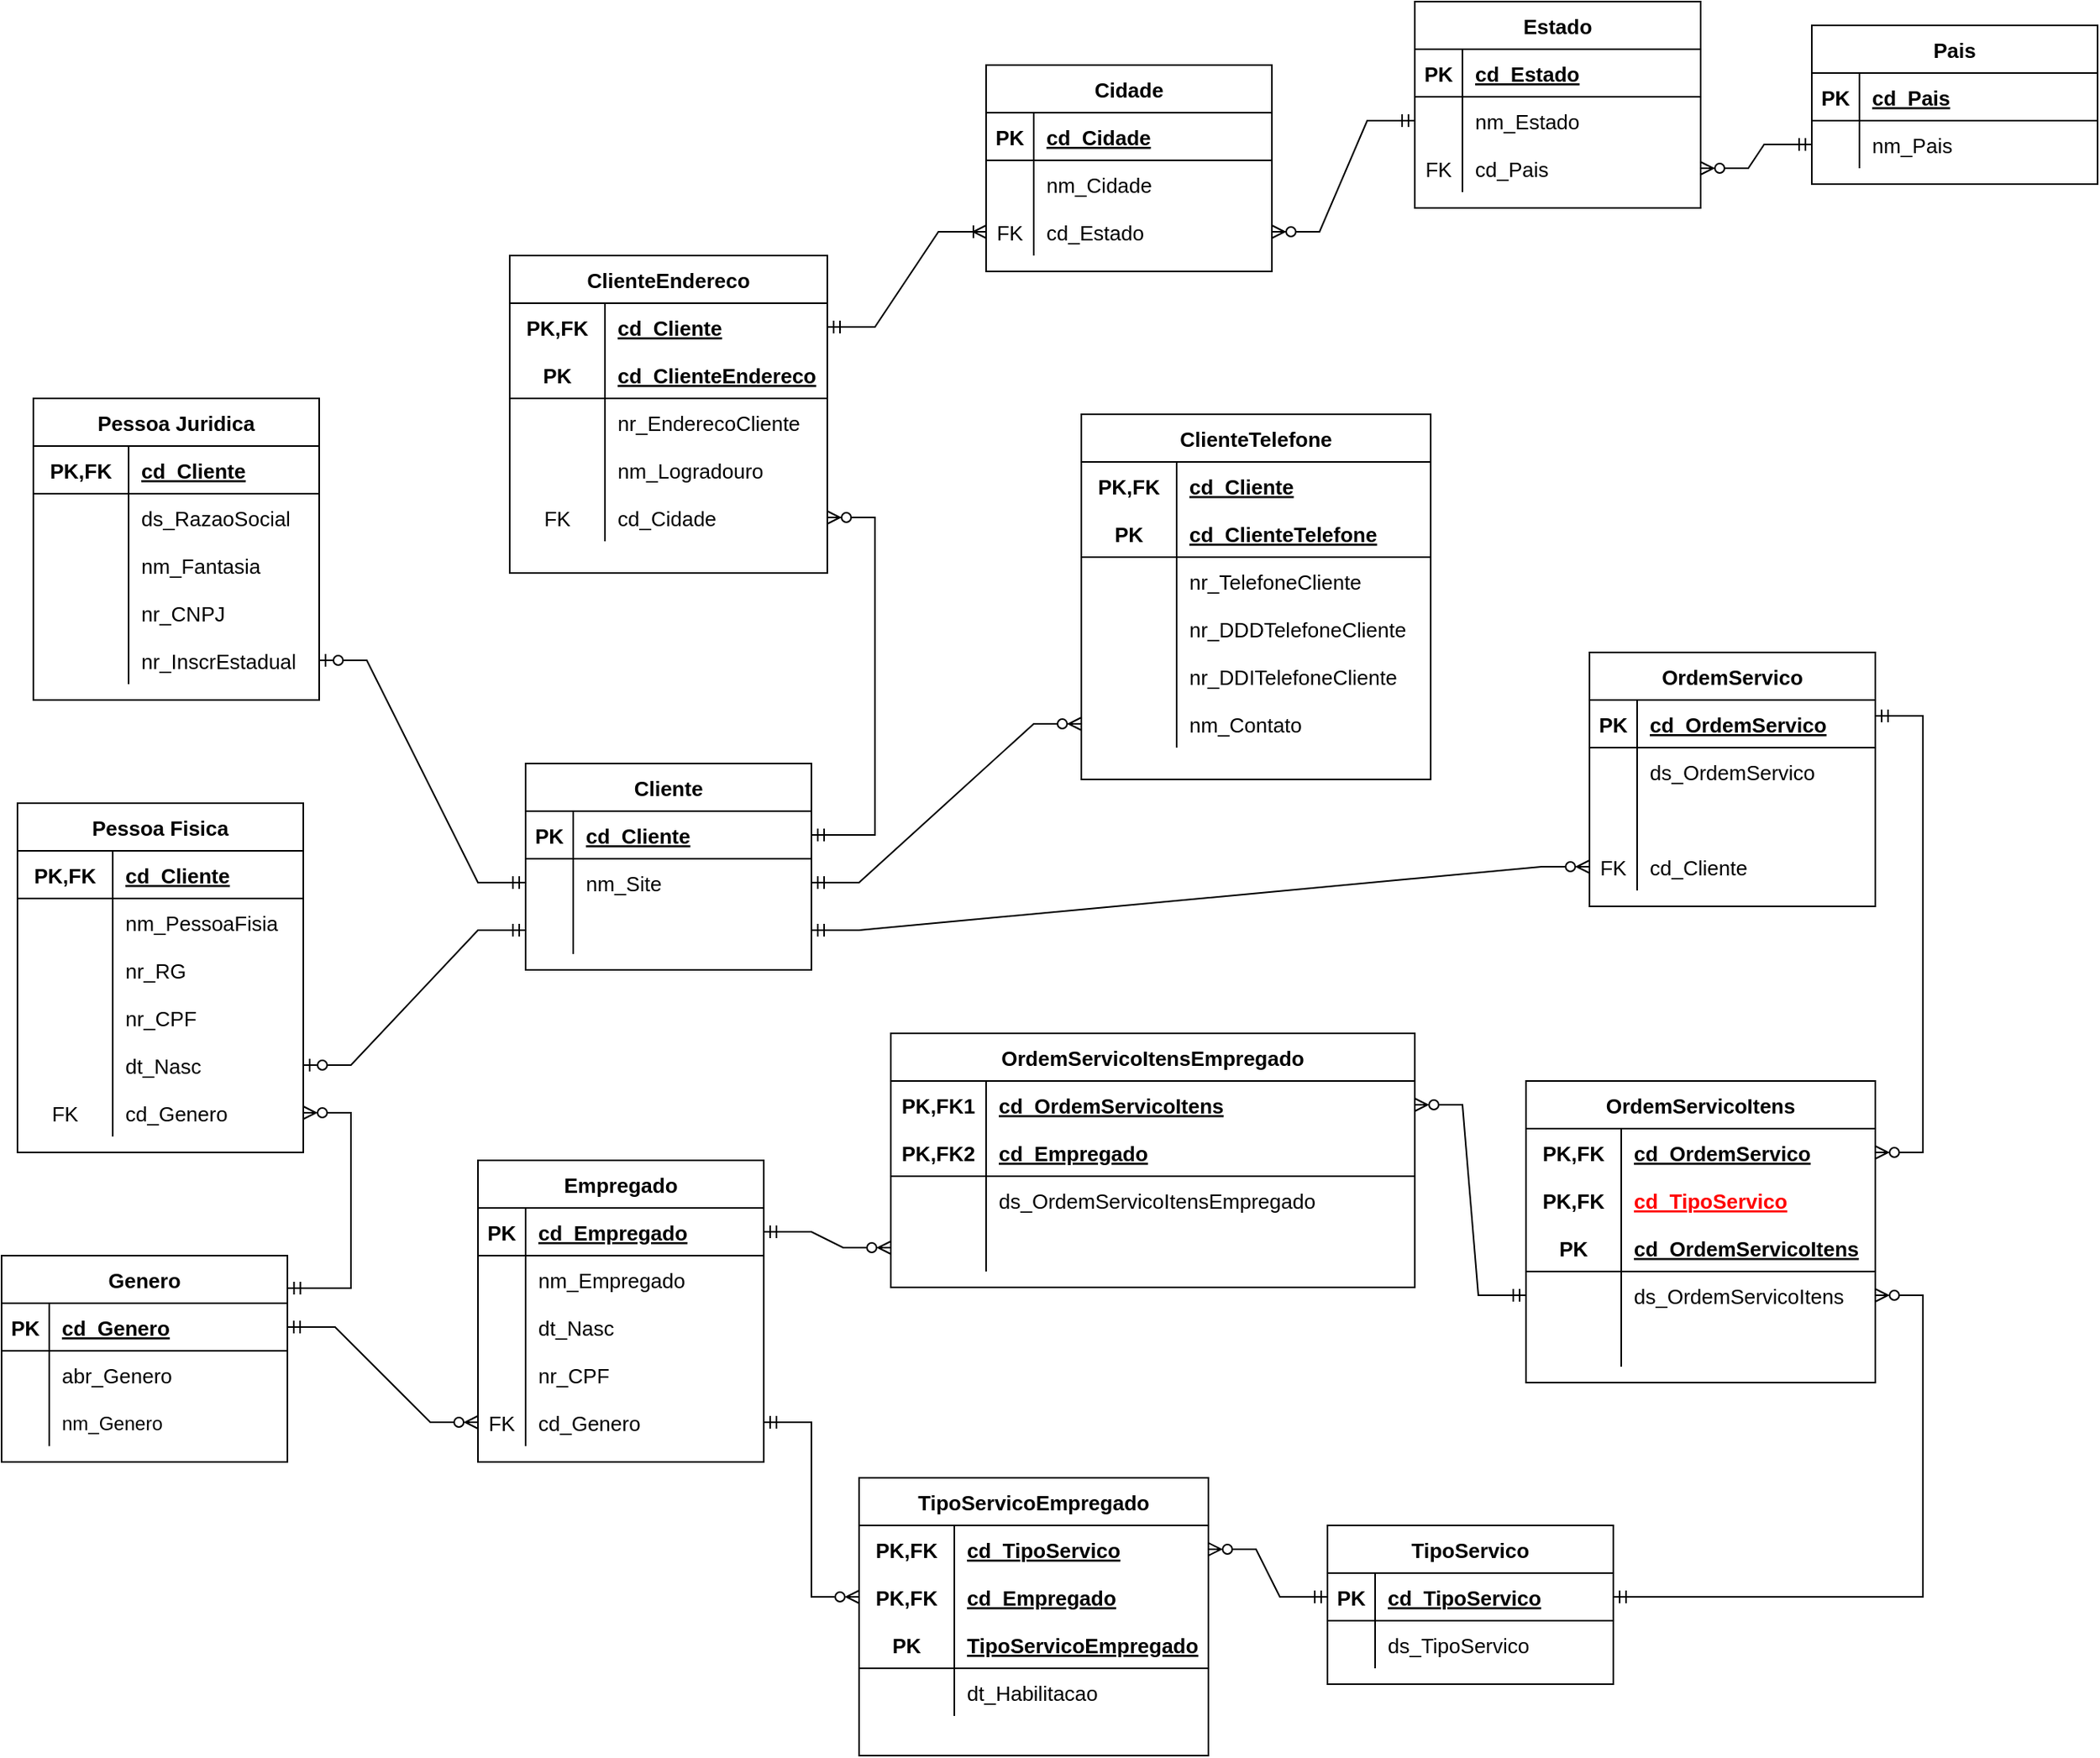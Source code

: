 <mxfile version="18.1.1" type="github" pages="2">
  <diagram id="f6h0VI8BL8HMhSzbs_C3" name="Page-1">
    <mxGraphModel dx="1102" dy="582" grid="1" gridSize="10" guides="1" tooltips="1" connect="1" arrows="1" fold="1" page="1" pageScale="1" pageWidth="827" pageHeight="1169" math="0" shadow="0">
      <root>
        <mxCell id="0" />
        <mxCell id="1" parent="0" />
        <mxCell id="V1VXAKcIepDMNvetjRww-1" value="Empregado" style="shape=table;startSize=30;container=1;collapsible=1;childLayout=tableLayout;fixedRows=1;rowLines=0;fontStyle=1;align=center;resizeLast=1;fontColor=#000000;fontSize=13;" parent="1" vertex="1">
          <mxGeometry x="300" y="730" width="180" height="190" as="geometry" />
        </mxCell>
        <mxCell id="V1VXAKcIepDMNvetjRww-2" value="" style="shape=tableRow;horizontal=0;startSize=0;swimlaneHead=0;swimlaneBody=0;fillColor=none;collapsible=0;dropTarget=0;points=[[0,0.5],[1,0.5]];portConstraint=eastwest;top=0;left=0;right=0;bottom=1;fontColor=#000000;fontSize=13;" parent="V1VXAKcIepDMNvetjRww-1" vertex="1">
          <mxGeometry y="30" width="180" height="30" as="geometry" />
        </mxCell>
        <mxCell id="V1VXAKcIepDMNvetjRww-3" value="PK" style="shape=partialRectangle;connectable=0;fillColor=none;top=0;left=0;bottom=0;right=0;fontStyle=1;overflow=hidden;fontColor=#000000;fontSize=13;" parent="V1VXAKcIepDMNvetjRww-2" vertex="1">
          <mxGeometry width="30" height="30" as="geometry">
            <mxRectangle width="30" height="30" as="alternateBounds" />
          </mxGeometry>
        </mxCell>
        <mxCell id="V1VXAKcIepDMNvetjRww-4" value="cd_Empregado" style="shape=partialRectangle;connectable=0;fillColor=none;top=0;left=0;bottom=0;right=0;align=left;spacingLeft=6;fontStyle=5;overflow=hidden;fontColor=#000000;fontSize=13;" parent="V1VXAKcIepDMNvetjRww-2" vertex="1">
          <mxGeometry x="30" width="150" height="30" as="geometry">
            <mxRectangle width="150" height="30" as="alternateBounds" />
          </mxGeometry>
        </mxCell>
        <mxCell id="V1VXAKcIepDMNvetjRww-5" value="" style="shape=tableRow;horizontal=0;startSize=0;swimlaneHead=0;swimlaneBody=0;fillColor=none;collapsible=0;dropTarget=0;points=[[0,0.5],[1,0.5]];portConstraint=eastwest;top=0;left=0;right=0;bottom=0;fontColor=#000000;fontSize=13;" parent="V1VXAKcIepDMNvetjRww-1" vertex="1">
          <mxGeometry y="60" width="180" height="30" as="geometry" />
        </mxCell>
        <mxCell id="V1VXAKcIepDMNvetjRww-6" value="" style="shape=partialRectangle;connectable=0;fillColor=none;top=0;left=0;bottom=0;right=0;editable=1;overflow=hidden;fontColor=#000000;fontSize=13;" parent="V1VXAKcIepDMNvetjRww-5" vertex="1">
          <mxGeometry width="30" height="30" as="geometry">
            <mxRectangle width="30" height="30" as="alternateBounds" />
          </mxGeometry>
        </mxCell>
        <mxCell id="V1VXAKcIepDMNvetjRww-7" value="nm_Empregado" style="shape=partialRectangle;connectable=0;fillColor=none;top=0;left=0;bottom=0;right=0;align=left;spacingLeft=6;overflow=hidden;fontColor=#000000;fontSize=13;" parent="V1VXAKcIepDMNvetjRww-5" vertex="1">
          <mxGeometry x="30" width="150" height="30" as="geometry">
            <mxRectangle width="150" height="30" as="alternateBounds" />
          </mxGeometry>
        </mxCell>
        <mxCell id="V1VXAKcIepDMNvetjRww-8" value="" style="shape=tableRow;horizontal=0;startSize=0;swimlaneHead=0;swimlaneBody=0;fillColor=none;collapsible=0;dropTarget=0;points=[[0,0.5],[1,0.5]];portConstraint=eastwest;top=0;left=0;right=0;bottom=0;fontColor=#000000;fontSize=13;" parent="V1VXAKcIepDMNvetjRww-1" vertex="1">
          <mxGeometry y="90" width="180" height="30" as="geometry" />
        </mxCell>
        <mxCell id="V1VXAKcIepDMNvetjRww-9" value="" style="shape=partialRectangle;connectable=0;fillColor=none;top=0;left=0;bottom=0;right=0;editable=1;overflow=hidden;fontColor=#000000;fontSize=13;" parent="V1VXAKcIepDMNvetjRww-8" vertex="1">
          <mxGeometry width="30" height="30" as="geometry">
            <mxRectangle width="30" height="30" as="alternateBounds" />
          </mxGeometry>
        </mxCell>
        <mxCell id="V1VXAKcIepDMNvetjRww-10" value="dt_Nasc" style="shape=partialRectangle;connectable=0;fillColor=none;top=0;left=0;bottom=0;right=0;align=left;spacingLeft=6;overflow=hidden;fontColor=#000000;fontSize=13;" parent="V1VXAKcIepDMNvetjRww-8" vertex="1">
          <mxGeometry x="30" width="150" height="30" as="geometry">
            <mxRectangle width="150" height="30" as="alternateBounds" />
          </mxGeometry>
        </mxCell>
        <mxCell id="V1VXAKcIepDMNvetjRww-11" value="" style="shape=tableRow;horizontal=0;startSize=0;swimlaneHead=0;swimlaneBody=0;fillColor=none;collapsible=0;dropTarget=0;points=[[0,0.5],[1,0.5]];portConstraint=eastwest;top=0;left=0;right=0;bottom=0;fontColor=#000000;fontSize=13;" parent="V1VXAKcIepDMNvetjRww-1" vertex="1">
          <mxGeometry y="120" width="180" height="30" as="geometry" />
        </mxCell>
        <mxCell id="V1VXAKcIepDMNvetjRww-12" value="" style="shape=partialRectangle;connectable=0;fillColor=none;top=0;left=0;bottom=0;right=0;editable=1;overflow=hidden;fontColor=#000000;fontSize=13;" parent="V1VXAKcIepDMNvetjRww-11" vertex="1">
          <mxGeometry width="30" height="30" as="geometry">
            <mxRectangle width="30" height="30" as="alternateBounds" />
          </mxGeometry>
        </mxCell>
        <mxCell id="V1VXAKcIepDMNvetjRww-13" value="nr_CPF" style="shape=partialRectangle;connectable=0;fillColor=none;top=0;left=0;bottom=0;right=0;align=left;spacingLeft=6;overflow=hidden;fontColor=#000000;fontSize=13;" parent="V1VXAKcIepDMNvetjRww-11" vertex="1">
          <mxGeometry x="30" width="150" height="30" as="geometry">
            <mxRectangle width="150" height="30" as="alternateBounds" />
          </mxGeometry>
        </mxCell>
        <mxCell id="V1VXAKcIepDMNvetjRww-131" value="" style="shape=tableRow;horizontal=0;startSize=0;swimlaneHead=0;swimlaneBody=0;fillColor=none;collapsible=0;dropTarget=0;points=[[0,0.5],[1,0.5]];portConstraint=eastwest;top=0;left=0;right=0;bottom=0;fontColor=#000000;fontSize=13;" parent="V1VXAKcIepDMNvetjRww-1" vertex="1">
          <mxGeometry y="150" width="180" height="30" as="geometry" />
        </mxCell>
        <mxCell id="V1VXAKcIepDMNvetjRww-132" value="FK" style="shape=partialRectangle;connectable=0;fillColor=none;top=0;left=0;bottom=0;right=0;fontStyle=0;overflow=hidden;fontColor=#000000;fontSize=13;" parent="V1VXAKcIepDMNvetjRww-131" vertex="1">
          <mxGeometry width="30" height="30" as="geometry">
            <mxRectangle width="30" height="30" as="alternateBounds" />
          </mxGeometry>
        </mxCell>
        <mxCell id="V1VXAKcIepDMNvetjRww-133" value="cd_Genero" style="shape=partialRectangle;connectable=0;fillColor=none;top=0;left=0;bottom=0;right=0;align=left;spacingLeft=6;fontStyle=0;overflow=hidden;fontColor=#000000;fontSize=13;" parent="V1VXAKcIepDMNvetjRww-131" vertex="1">
          <mxGeometry x="30" width="150" height="30" as="geometry">
            <mxRectangle width="150" height="30" as="alternateBounds" />
          </mxGeometry>
        </mxCell>
        <mxCell id="V1VXAKcIepDMNvetjRww-14" value="Cliente" style="shape=table;startSize=30;container=1;collapsible=1;childLayout=tableLayout;fixedRows=1;rowLines=0;fontStyle=1;align=center;resizeLast=1;fontColor=#000000;fontSize=13;" parent="1" vertex="1">
          <mxGeometry x="330" y="480" width="180" height="130" as="geometry" />
        </mxCell>
        <mxCell id="V1VXAKcIepDMNvetjRww-15" value="" style="shape=tableRow;horizontal=0;startSize=0;swimlaneHead=0;swimlaneBody=0;fillColor=none;collapsible=0;dropTarget=0;points=[[0,0.5],[1,0.5]];portConstraint=eastwest;top=0;left=0;right=0;bottom=1;fontColor=#000000;fontSize=13;" parent="V1VXAKcIepDMNvetjRww-14" vertex="1">
          <mxGeometry y="30" width="180" height="30" as="geometry" />
        </mxCell>
        <mxCell id="V1VXAKcIepDMNvetjRww-16" value="PK" style="shape=partialRectangle;connectable=0;fillColor=none;top=0;left=0;bottom=0;right=0;fontStyle=1;overflow=hidden;fontColor=#000000;fontSize=13;" parent="V1VXAKcIepDMNvetjRww-15" vertex="1">
          <mxGeometry width="30" height="30" as="geometry">
            <mxRectangle width="30" height="30" as="alternateBounds" />
          </mxGeometry>
        </mxCell>
        <mxCell id="V1VXAKcIepDMNvetjRww-17" value="cd_Cliente" style="shape=partialRectangle;connectable=0;fillColor=none;top=0;left=0;bottom=0;right=0;align=left;spacingLeft=6;fontStyle=5;overflow=hidden;fontColor=#000000;fontSize=13;" parent="V1VXAKcIepDMNvetjRww-15" vertex="1">
          <mxGeometry x="30" width="150" height="30" as="geometry">
            <mxRectangle width="150" height="30" as="alternateBounds" />
          </mxGeometry>
        </mxCell>
        <mxCell id="V1VXAKcIepDMNvetjRww-18" value="" style="shape=tableRow;horizontal=0;startSize=0;swimlaneHead=0;swimlaneBody=0;fillColor=none;collapsible=0;dropTarget=0;points=[[0,0.5],[1,0.5]];portConstraint=eastwest;top=0;left=0;right=0;bottom=0;fontColor=#000000;fontSize=13;" parent="V1VXAKcIepDMNvetjRww-14" vertex="1">
          <mxGeometry y="60" width="180" height="30" as="geometry" />
        </mxCell>
        <mxCell id="V1VXAKcIepDMNvetjRww-19" value="" style="shape=partialRectangle;connectable=0;fillColor=none;top=0;left=0;bottom=0;right=0;editable=1;overflow=hidden;fontColor=#000000;fontSize=13;" parent="V1VXAKcIepDMNvetjRww-18" vertex="1">
          <mxGeometry width="30" height="30" as="geometry">
            <mxRectangle width="30" height="30" as="alternateBounds" />
          </mxGeometry>
        </mxCell>
        <mxCell id="V1VXAKcIepDMNvetjRww-20" value="nm_Site" style="shape=partialRectangle;connectable=0;fillColor=none;top=0;left=0;bottom=0;right=0;align=left;spacingLeft=6;overflow=hidden;fontColor=#000000;fontSize=13;" parent="V1VXAKcIepDMNvetjRww-18" vertex="1">
          <mxGeometry x="30" width="150" height="30" as="geometry">
            <mxRectangle width="150" height="30" as="alternateBounds" />
          </mxGeometry>
        </mxCell>
        <mxCell id="W87k4NDjYQYCP97sbJat-120" value="" style="shape=tableRow;horizontal=0;startSize=0;swimlaneHead=0;swimlaneBody=0;fillColor=none;collapsible=0;dropTarget=0;points=[[0,0.5],[1,0.5]];portConstraint=eastwest;top=0;left=0;right=0;bottom=0;fontColor=#000000;fontSize=13;" parent="V1VXAKcIepDMNvetjRww-14" vertex="1">
          <mxGeometry y="90" width="180" height="30" as="geometry" />
        </mxCell>
        <mxCell id="W87k4NDjYQYCP97sbJat-121" value="" style="shape=partialRectangle;connectable=0;fillColor=none;top=0;left=0;bottom=0;right=0;editable=1;overflow=hidden;fontColor=#000000;fontSize=13;" parent="W87k4NDjYQYCP97sbJat-120" vertex="1">
          <mxGeometry width="30" height="30" as="geometry">
            <mxRectangle width="30" height="30" as="alternateBounds" />
          </mxGeometry>
        </mxCell>
        <mxCell id="W87k4NDjYQYCP97sbJat-122" value="" style="shape=partialRectangle;connectable=0;fillColor=none;top=0;left=0;bottom=0;right=0;align=left;spacingLeft=6;overflow=hidden;fontColor=#000000;fontSize=13;" parent="W87k4NDjYQYCP97sbJat-120" vertex="1">
          <mxGeometry x="30" width="150" height="30" as="geometry">
            <mxRectangle width="150" height="30" as="alternateBounds" />
          </mxGeometry>
        </mxCell>
        <mxCell id="V1VXAKcIepDMNvetjRww-53" value="Pessoa Juridica" style="shape=table;startSize=30;container=1;collapsible=1;childLayout=tableLayout;fixedRows=1;rowLines=0;fontStyle=1;align=center;resizeLast=1;fontColor=#000000;fontSize=13;" parent="1" vertex="1">
          <mxGeometry x="20" y="250" width="180" height="190" as="geometry" />
        </mxCell>
        <mxCell id="V1VXAKcIepDMNvetjRww-57" value="" style="shape=tableRow;horizontal=0;startSize=0;swimlaneHead=0;swimlaneBody=0;fillColor=none;collapsible=0;dropTarget=0;points=[[0,0.5],[1,0.5]];portConstraint=eastwest;top=0;left=0;right=0;bottom=1;fontColor=#000000;fontSize=13;" parent="V1VXAKcIepDMNvetjRww-53" vertex="1">
          <mxGeometry y="30" width="180" height="30" as="geometry" />
        </mxCell>
        <mxCell id="V1VXAKcIepDMNvetjRww-58" value="PK,FK" style="shape=partialRectangle;connectable=0;fillColor=none;top=0;left=0;bottom=0;right=0;fontStyle=1;overflow=hidden;fontColor=#000000;fontSize=13;" parent="V1VXAKcIepDMNvetjRww-57" vertex="1">
          <mxGeometry width="60" height="30" as="geometry">
            <mxRectangle width="60" height="30" as="alternateBounds" />
          </mxGeometry>
        </mxCell>
        <mxCell id="V1VXAKcIepDMNvetjRww-59" value="cd_Cliente" style="shape=partialRectangle;connectable=0;fillColor=none;top=0;left=0;bottom=0;right=0;align=left;spacingLeft=6;fontStyle=5;overflow=hidden;fontColor=#000000;fontSize=13;" parent="V1VXAKcIepDMNvetjRww-57" vertex="1">
          <mxGeometry x="60" width="120" height="30" as="geometry">
            <mxRectangle width="120" height="30" as="alternateBounds" />
          </mxGeometry>
        </mxCell>
        <mxCell id="V1VXAKcIepDMNvetjRww-60" value="" style="shape=tableRow;horizontal=0;startSize=0;swimlaneHead=0;swimlaneBody=0;fillColor=none;collapsible=0;dropTarget=0;points=[[0,0.5],[1,0.5]];portConstraint=eastwest;top=0;left=0;right=0;bottom=0;fontColor=#000000;fontSize=13;" parent="V1VXAKcIepDMNvetjRww-53" vertex="1">
          <mxGeometry y="60" width="180" height="30" as="geometry" />
        </mxCell>
        <mxCell id="V1VXAKcIepDMNvetjRww-61" value="" style="shape=partialRectangle;connectable=0;fillColor=none;top=0;left=0;bottom=0;right=0;editable=1;overflow=hidden;fontColor=#000000;fontSize=13;" parent="V1VXAKcIepDMNvetjRww-60" vertex="1">
          <mxGeometry width="60" height="30" as="geometry">
            <mxRectangle width="60" height="30" as="alternateBounds" />
          </mxGeometry>
        </mxCell>
        <mxCell id="V1VXAKcIepDMNvetjRww-62" value="ds_RazaoSocial" style="shape=partialRectangle;connectable=0;fillColor=none;top=0;left=0;bottom=0;right=0;align=left;spacingLeft=6;overflow=hidden;fontColor=#000000;fontSize=13;" parent="V1VXAKcIepDMNvetjRww-60" vertex="1">
          <mxGeometry x="60" width="120" height="30" as="geometry">
            <mxRectangle width="120" height="30" as="alternateBounds" />
          </mxGeometry>
        </mxCell>
        <mxCell id="V1VXAKcIepDMNvetjRww-63" value="" style="shape=tableRow;horizontal=0;startSize=0;swimlaneHead=0;swimlaneBody=0;fillColor=none;collapsible=0;dropTarget=0;points=[[0,0.5],[1,0.5]];portConstraint=eastwest;top=0;left=0;right=0;bottom=0;fontColor=#000000;fontSize=13;" parent="V1VXAKcIepDMNvetjRww-53" vertex="1">
          <mxGeometry y="90" width="180" height="30" as="geometry" />
        </mxCell>
        <mxCell id="V1VXAKcIepDMNvetjRww-64" value="" style="shape=partialRectangle;connectable=0;fillColor=none;top=0;left=0;bottom=0;right=0;editable=1;overflow=hidden;fontColor=#000000;fontSize=13;" parent="V1VXAKcIepDMNvetjRww-63" vertex="1">
          <mxGeometry width="60" height="30" as="geometry">
            <mxRectangle width="60" height="30" as="alternateBounds" />
          </mxGeometry>
        </mxCell>
        <mxCell id="V1VXAKcIepDMNvetjRww-65" value="nm_Fantasia" style="shape=partialRectangle;connectable=0;fillColor=none;top=0;left=0;bottom=0;right=0;align=left;spacingLeft=6;overflow=hidden;fontColor=#000000;fontSize=13;" parent="V1VXAKcIepDMNvetjRww-63" vertex="1">
          <mxGeometry x="60" width="120" height="30" as="geometry">
            <mxRectangle width="120" height="30" as="alternateBounds" />
          </mxGeometry>
        </mxCell>
        <mxCell id="V1VXAKcIepDMNvetjRww-96" value="" style="shape=tableRow;horizontal=0;startSize=0;swimlaneHead=0;swimlaneBody=0;fillColor=none;collapsible=0;dropTarget=0;points=[[0,0.5],[1,0.5]];portConstraint=eastwest;top=0;left=0;right=0;bottom=0;fontColor=#000000;fontSize=13;" parent="V1VXAKcIepDMNvetjRww-53" vertex="1">
          <mxGeometry y="120" width="180" height="30" as="geometry" />
        </mxCell>
        <mxCell id="V1VXAKcIepDMNvetjRww-97" value="" style="shape=partialRectangle;connectable=0;fillColor=none;top=0;left=0;bottom=0;right=0;editable=1;overflow=hidden;fontColor=#000000;fontSize=13;" parent="V1VXAKcIepDMNvetjRww-96" vertex="1">
          <mxGeometry width="60" height="30" as="geometry">
            <mxRectangle width="60" height="30" as="alternateBounds" />
          </mxGeometry>
        </mxCell>
        <mxCell id="V1VXAKcIepDMNvetjRww-98" value="nr_CNPJ" style="shape=partialRectangle;connectable=0;fillColor=none;top=0;left=0;bottom=0;right=0;align=left;spacingLeft=6;overflow=hidden;fontColor=#000000;fontSize=13;" parent="V1VXAKcIepDMNvetjRww-96" vertex="1">
          <mxGeometry x="60" width="120" height="30" as="geometry">
            <mxRectangle width="120" height="30" as="alternateBounds" />
          </mxGeometry>
        </mxCell>
        <mxCell id="V1VXAKcIepDMNvetjRww-99" value="" style="shape=tableRow;horizontal=0;startSize=0;swimlaneHead=0;swimlaneBody=0;fillColor=none;collapsible=0;dropTarget=0;points=[[0,0.5],[1,0.5]];portConstraint=eastwest;top=0;left=0;right=0;bottom=0;fontColor=#000000;fontSize=13;" parent="V1VXAKcIepDMNvetjRww-53" vertex="1">
          <mxGeometry y="150" width="180" height="30" as="geometry" />
        </mxCell>
        <mxCell id="V1VXAKcIepDMNvetjRww-100" value="" style="shape=partialRectangle;connectable=0;fillColor=none;top=0;left=0;bottom=0;right=0;editable=1;overflow=hidden;fontColor=#000000;fontSize=13;" parent="V1VXAKcIepDMNvetjRww-99" vertex="1">
          <mxGeometry width="60" height="30" as="geometry">
            <mxRectangle width="60" height="30" as="alternateBounds" />
          </mxGeometry>
        </mxCell>
        <mxCell id="V1VXAKcIepDMNvetjRww-101" value="nr_InscrEstadual" style="shape=partialRectangle;connectable=0;fillColor=none;top=0;left=0;bottom=0;right=0;align=left;spacingLeft=6;overflow=hidden;fontColor=#000000;fontSize=13;" parent="V1VXAKcIepDMNvetjRww-99" vertex="1">
          <mxGeometry x="60" width="120" height="30" as="geometry">
            <mxRectangle width="120" height="30" as="alternateBounds" />
          </mxGeometry>
        </mxCell>
        <mxCell id="V1VXAKcIepDMNvetjRww-79" value="Pessoa Fisica" style="shape=table;startSize=30;container=1;collapsible=1;childLayout=tableLayout;fixedRows=1;rowLines=0;fontStyle=1;align=center;resizeLast=1;fontColor=#000000;fontSize=13;" parent="1" vertex="1">
          <mxGeometry x="10" y="505" width="180" height="220" as="geometry" />
        </mxCell>
        <mxCell id="V1VXAKcIepDMNvetjRww-83" value="" style="shape=tableRow;horizontal=0;startSize=0;swimlaneHead=0;swimlaneBody=0;fillColor=none;collapsible=0;dropTarget=0;points=[[0,0.5],[1,0.5]];portConstraint=eastwest;top=0;left=0;right=0;bottom=1;fontColor=#000000;fontSize=13;" parent="V1VXAKcIepDMNvetjRww-79" vertex="1">
          <mxGeometry y="30" width="180" height="30" as="geometry" />
        </mxCell>
        <mxCell id="V1VXAKcIepDMNvetjRww-84" value="PK,FK" style="shape=partialRectangle;connectable=0;fillColor=none;top=0;left=0;bottom=0;right=0;fontStyle=1;overflow=hidden;fontColor=#000000;fontSize=13;" parent="V1VXAKcIepDMNvetjRww-83" vertex="1">
          <mxGeometry width="60" height="30" as="geometry">
            <mxRectangle width="60" height="30" as="alternateBounds" />
          </mxGeometry>
        </mxCell>
        <mxCell id="V1VXAKcIepDMNvetjRww-85" value="cd_Cliente" style="shape=partialRectangle;connectable=0;fillColor=none;top=0;left=0;bottom=0;right=0;align=left;spacingLeft=6;fontStyle=5;overflow=hidden;fontColor=#000000;fontSize=13;" parent="V1VXAKcIepDMNvetjRww-83" vertex="1">
          <mxGeometry x="60" width="120" height="30" as="geometry">
            <mxRectangle width="120" height="30" as="alternateBounds" />
          </mxGeometry>
        </mxCell>
        <mxCell id="V1VXAKcIepDMNvetjRww-86" value="" style="shape=tableRow;horizontal=0;startSize=0;swimlaneHead=0;swimlaneBody=0;fillColor=none;collapsible=0;dropTarget=0;points=[[0,0.5],[1,0.5]];portConstraint=eastwest;top=0;left=0;right=0;bottom=0;fontColor=#000000;fontSize=13;" parent="V1VXAKcIepDMNvetjRww-79" vertex="1">
          <mxGeometry y="60" width="180" height="30" as="geometry" />
        </mxCell>
        <mxCell id="V1VXAKcIepDMNvetjRww-87" value="" style="shape=partialRectangle;connectable=0;fillColor=none;top=0;left=0;bottom=0;right=0;editable=1;overflow=hidden;fontColor=#000000;fontSize=13;" parent="V1VXAKcIepDMNvetjRww-86" vertex="1">
          <mxGeometry width="60" height="30" as="geometry">
            <mxRectangle width="60" height="30" as="alternateBounds" />
          </mxGeometry>
        </mxCell>
        <mxCell id="V1VXAKcIepDMNvetjRww-88" value="nm_PessoaFisia" style="shape=partialRectangle;connectable=0;fillColor=none;top=0;left=0;bottom=0;right=0;align=left;spacingLeft=6;overflow=hidden;fontColor=#000000;fontSize=13;" parent="V1VXAKcIepDMNvetjRww-86" vertex="1">
          <mxGeometry x="60" width="120" height="30" as="geometry">
            <mxRectangle width="120" height="30" as="alternateBounds" />
          </mxGeometry>
        </mxCell>
        <mxCell id="V1VXAKcIepDMNvetjRww-89" value="" style="shape=tableRow;horizontal=0;startSize=0;swimlaneHead=0;swimlaneBody=0;fillColor=none;collapsible=0;dropTarget=0;points=[[0,0.5],[1,0.5]];portConstraint=eastwest;top=0;left=0;right=0;bottom=0;fontColor=#000000;fontSize=13;" parent="V1VXAKcIepDMNvetjRww-79" vertex="1">
          <mxGeometry y="90" width="180" height="30" as="geometry" />
        </mxCell>
        <mxCell id="V1VXAKcIepDMNvetjRww-90" value="" style="shape=partialRectangle;connectable=0;fillColor=none;top=0;left=0;bottom=0;right=0;editable=1;overflow=hidden;fontColor=#000000;fontSize=13;" parent="V1VXAKcIepDMNvetjRww-89" vertex="1">
          <mxGeometry width="60" height="30" as="geometry">
            <mxRectangle width="60" height="30" as="alternateBounds" />
          </mxGeometry>
        </mxCell>
        <mxCell id="V1VXAKcIepDMNvetjRww-91" value="nr_RG" style="shape=partialRectangle;connectable=0;fillColor=none;top=0;left=0;bottom=0;right=0;align=left;spacingLeft=6;overflow=hidden;fontColor=#000000;fontSize=13;" parent="V1VXAKcIepDMNvetjRww-89" vertex="1">
          <mxGeometry x="60" width="120" height="30" as="geometry">
            <mxRectangle width="120" height="30" as="alternateBounds" />
          </mxGeometry>
        </mxCell>
        <mxCell id="V1VXAKcIepDMNvetjRww-105" value="" style="shape=tableRow;horizontal=0;startSize=0;swimlaneHead=0;swimlaneBody=0;fillColor=none;collapsible=0;dropTarget=0;points=[[0,0.5],[1,0.5]];portConstraint=eastwest;top=0;left=0;right=0;bottom=0;fontColor=#000000;fontSize=13;" parent="V1VXAKcIepDMNvetjRww-79" vertex="1">
          <mxGeometry y="120" width="180" height="30" as="geometry" />
        </mxCell>
        <mxCell id="V1VXAKcIepDMNvetjRww-106" value="" style="shape=partialRectangle;connectable=0;fillColor=none;top=0;left=0;bottom=0;right=0;editable=1;overflow=hidden;fontColor=#000000;fontSize=13;" parent="V1VXAKcIepDMNvetjRww-105" vertex="1">
          <mxGeometry width="60" height="30" as="geometry">
            <mxRectangle width="60" height="30" as="alternateBounds" />
          </mxGeometry>
        </mxCell>
        <mxCell id="V1VXAKcIepDMNvetjRww-107" value="nr_CPF" style="shape=partialRectangle;connectable=0;fillColor=none;top=0;left=0;bottom=0;right=0;align=left;spacingLeft=6;overflow=hidden;fontColor=#000000;fontSize=13;" parent="V1VXAKcIepDMNvetjRww-105" vertex="1">
          <mxGeometry x="60" width="120" height="30" as="geometry">
            <mxRectangle width="120" height="30" as="alternateBounds" />
          </mxGeometry>
        </mxCell>
        <mxCell id="V1VXAKcIepDMNvetjRww-108" value="" style="shape=tableRow;horizontal=0;startSize=0;swimlaneHead=0;swimlaneBody=0;fillColor=none;collapsible=0;dropTarget=0;points=[[0,0.5],[1,0.5]];portConstraint=eastwest;top=0;left=0;right=0;bottom=0;fontColor=#000000;fontSize=13;" parent="V1VXAKcIepDMNvetjRww-79" vertex="1">
          <mxGeometry y="150" width="180" height="30" as="geometry" />
        </mxCell>
        <mxCell id="V1VXAKcIepDMNvetjRww-109" value="" style="shape=partialRectangle;connectable=0;fillColor=none;top=0;left=0;bottom=0;right=0;editable=1;overflow=hidden;fontColor=#000000;fontSize=13;" parent="V1VXAKcIepDMNvetjRww-108" vertex="1">
          <mxGeometry width="60" height="30" as="geometry">
            <mxRectangle width="60" height="30" as="alternateBounds" />
          </mxGeometry>
        </mxCell>
        <mxCell id="V1VXAKcIepDMNvetjRww-110" value="dt_Nasc" style="shape=partialRectangle;connectable=0;fillColor=none;top=0;left=0;bottom=0;right=0;align=left;spacingLeft=6;overflow=hidden;fontColor=#000000;fontSize=13;" parent="V1VXAKcIepDMNvetjRww-108" vertex="1">
          <mxGeometry x="60" width="120" height="30" as="geometry">
            <mxRectangle width="120" height="30" as="alternateBounds" />
          </mxGeometry>
        </mxCell>
        <mxCell id="V1VXAKcIepDMNvetjRww-111" value="" style="shape=tableRow;horizontal=0;startSize=0;swimlaneHead=0;swimlaneBody=0;fillColor=none;collapsible=0;dropTarget=0;points=[[0,0.5],[1,0.5]];portConstraint=eastwest;top=0;left=0;right=0;bottom=0;fontColor=#000000;fontSize=13;" parent="V1VXAKcIepDMNvetjRww-79" vertex="1">
          <mxGeometry y="180" width="180" height="30" as="geometry" />
        </mxCell>
        <mxCell id="V1VXAKcIepDMNvetjRww-112" value="FK" style="shape=partialRectangle;connectable=0;fillColor=none;top=0;left=0;bottom=0;right=0;fontStyle=0;overflow=hidden;fontColor=#000000;fontSize=13;" parent="V1VXAKcIepDMNvetjRww-111" vertex="1">
          <mxGeometry width="60" height="30" as="geometry">
            <mxRectangle width="60" height="30" as="alternateBounds" />
          </mxGeometry>
        </mxCell>
        <mxCell id="V1VXAKcIepDMNvetjRww-113" value="cd_Genero" style="shape=partialRectangle;connectable=0;fillColor=none;top=0;left=0;bottom=0;right=0;align=left;spacingLeft=6;fontStyle=0;overflow=hidden;fontColor=#000000;fontSize=13;" parent="V1VXAKcIepDMNvetjRww-111" vertex="1">
          <mxGeometry x="60" width="120" height="30" as="geometry">
            <mxRectangle width="120" height="30" as="alternateBounds" />
          </mxGeometry>
        </mxCell>
        <mxCell id="V1VXAKcIepDMNvetjRww-94" value="" style="edgeStyle=entityRelationEdgeStyle;fontSize=13;html=1;endArrow=ERmandOne;startArrow=ERzeroToOne;rounded=0;entryX=0;entryY=0.5;entryDx=0;entryDy=0;exitX=1;exitY=0.5;exitDx=0;exitDy=0;startFill=0;fontColor=#000000;" parent="1" source="V1VXAKcIepDMNvetjRww-108" target="W87k4NDjYQYCP97sbJat-120" edge="1">
          <mxGeometry width="100" height="100" relative="1" as="geometry">
            <mxPoint x="240" y="530" as="sourcePoint" />
            <mxPoint x="450" y="510" as="targetPoint" />
          </mxGeometry>
        </mxCell>
        <mxCell id="V1VXAKcIepDMNvetjRww-95" value="" style="edgeStyle=entityRelationEdgeStyle;fontSize=13;html=1;endArrow=ERmandOne;startArrow=ERzeroToOne;rounded=0;entryX=0;entryY=0.5;entryDx=0;entryDy=0;exitX=1;exitY=0.5;exitDx=0;exitDy=0;startFill=0;fontColor=#000000;" parent="1" source="V1VXAKcIepDMNvetjRww-99" target="V1VXAKcIepDMNvetjRww-18" edge="1">
          <mxGeometry width="100" height="100" relative="1" as="geometry">
            <mxPoint x="240" y="440" as="sourcePoint" />
            <mxPoint x="400" y="370" as="targetPoint" />
          </mxGeometry>
        </mxCell>
        <mxCell id="V1VXAKcIepDMNvetjRww-114" value="Genero" style="shape=table;startSize=30;container=1;collapsible=1;childLayout=tableLayout;fixedRows=1;rowLines=0;fontStyle=1;align=center;resizeLast=1;fontColor=#000000;fontSize=13;" parent="1" vertex="1">
          <mxGeometry y="790" width="180" height="130" as="geometry" />
        </mxCell>
        <mxCell id="V1VXAKcIepDMNvetjRww-115" value="" style="shape=tableRow;horizontal=0;startSize=0;swimlaneHead=0;swimlaneBody=0;fillColor=none;collapsible=0;dropTarget=0;points=[[0,0.5],[1,0.5]];portConstraint=eastwest;top=0;left=0;right=0;bottom=1;fontColor=#000000;fontSize=13;" parent="V1VXAKcIepDMNvetjRww-114" vertex="1">
          <mxGeometry y="30" width="180" height="30" as="geometry" />
        </mxCell>
        <mxCell id="V1VXAKcIepDMNvetjRww-116" value="PK" style="shape=partialRectangle;connectable=0;fillColor=none;top=0;left=0;bottom=0;right=0;fontStyle=1;overflow=hidden;fontColor=#000000;fontSize=13;" parent="V1VXAKcIepDMNvetjRww-115" vertex="1">
          <mxGeometry width="30" height="30" as="geometry">
            <mxRectangle width="30" height="30" as="alternateBounds" />
          </mxGeometry>
        </mxCell>
        <mxCell id="V1VXAKcIepDMNvetjRww-117" value="cd_Genero" style="shape=partialRectangle;connectable=0;fillColor=none;top=0;left=0;bottom=0;right=0;align=left;spacingLeft=6;fontStyle=5;overflow=hidden;fontColor=#000000;fontSize=13;" parent="V1VXAKcIepDMNvetjRww-115" vertex="1">
          <mxGeometry x="30" width="150" height="30" as="geometry">
            <mxRectangle width="150" height="30" as="alternateBounds" />
          </mxGeometry>
        </mxCell>
        <mxCell id="V1VXAKcIepDMNvetjRww-118" value="" style="shape=tableRow;horizontal=0;startSize=0;swimlaneHead=0;swimlaneBody=0;fillColor=none;collapsible=0;dropTarget=0;points=[[0,0.5],[1,0.5]];portConstraint=eastwest;top=0;left=0;right=0;bottom=0;fontColor=#000000;fontSize=13;" parent="V1VXAKcIepDMNvetjRww-114" vertex="1">
          <mxGeometry y="60" width="180" height="30" as="geometry" />
        </mxCell>
        <mxCell id="V1VXAKcIepDMNvetjRww-119" value="" style="shape=partialRectangle;connectable=0;fillColor=none;top=0;left=0;bottom=0;right=0;editable=1;overflow=hidden;fontColor=#000000;fontSize=13;" parent="V1VXAKcIepDMNvetjRww-118" vertex="1">
          <mxGeometry width="30" height="30" as="geometry">
            <mxRectangle width="30" height="30" as="alternateBounds" />
          </mxGeometry>
        </mxCell>
        <mxCell id="V1VXAKcIepDMNvetjRww-120" value="abr_Genero" style="shape=partialRectangle;connectable=0;fillColor=none;top=0;left=0;bottom=0;right=0;align=left;spacingLeft=6;overflow=hidden;fontColor=#000000;fontSize=13;" parent="V1VXAKcIepDMNvetjRww-118" vertex="1">
          <mxGeometry x="30" width="150" height="30" as="geometry">
            <mxRectangle width="150" height="30" as="alternateBounds" />
          </mxGeometry>
        </mxCell>
        <mxCell id="wvmnQj7f959u24RDqVdI-1" value="" style="shape=tableRow;horizontal=0;startSize=0;swimlaneHead=0;swimlaneBody=0;fillColor=none;collapsible=0;dropTarget=0;points=[[0,0.5],[1,0.5]];portConstraint=eastwest;top=0;left=0;right=0;bottom=0;" vertex="1" parent="V1VXAKcIepDMNvetjRww-114">
          <mxGeometry y="90" width="180" height="30" as="geometry" />
        </mxCell>
        <mxCell id="wvmnQj7f959u24RDqVdI-2" value="" style="shape=partialRectangle;connectable=0;fillColor=none;top=0;left=0;bottom=0;right=0;editable=1;overflow=hidden;" vertex="1" parent="wvmnQj7f959u24RDqVdI-1">
          <mxGeometry width="30" height="30" as="geometry">
            <mxRectangle width="30" height="30" as="alternateBounds" />
          </mxGeometry>
        </mxCell>
        <mxCell id="wvmnQj7f959u24RDqVdI-3" value="nm_Genero" style="shape=partialRectangle;connectable=0;fillColor=none;top=0;left=0;bottom=0;right=0;align=left;spacingLeft=6;overflow=hidden;" vertex="1" parent="wvmnQj7f959u24RDqVdI-1">
          <mxGeometry x="30" width="150" height="30" as="geometry">
            <mxRectangle width="150" height="30" as="alternateBounds" />
          </mxGeometry>
        </mxCell>
        <mxCell id="V1VXAKcIepDMNvetjRww-127" value="" style="edgeStyle=entityRelationEdgeStyle;fontSize=13;html=1;endArrow=ERzeroToMany;startArrow=ERmandOne;rounded=0;endFill=0;strokeColor=default;exitX=1.001;exitY=0.158;exitDx=0;exitDy=0;exitPerimeter=0;fontColor=#000000;" parent="1" source="V1VXAKcIepDMNvetjRww-114" target="V1VXAKcIepDMNvetjRww-111" edge="1">
          <mxGeometry width="100" height="100" relative="1" as="geometry">
            <mxPoint x="-160" y="590" as="sourcePoint" />
            <mxPoint x="360" y="1070" as="targetPoint" />
          </mxGeometry>
        </mxCell>
        <mxCell id="V1VXAKcIepDMNvetjRww-134" value="" style="edgeStyle=entityRelationEdgeStyle;fontSize=13;html=1;endArrow=ERzeroToMany;startArrow=ERmandOne;rounded=0;entryX=0;entryY=0.5;entryDx=0;entryDy=0;exitX=1;exitY=0.5;exitDx=0;exitDy=0;endFill=0;fontColor=#000000;" parent="1" source="V1VXAKcIepDMNvetjRww-115" target="V1VXAKcIepDMNvetjRww-131" edge="1">
          <mxGeometry width="100" height="100" relative="1" as="geometry">
            <mxPoint x="300" y="845" as="sourcePoint" />
            <mxPoint x="220" y="695" as="targetPoint" />
          </mxGeometry>
        </mxCell>
        <mxCell id="V1VXAKcIepDMNvetjRww-135" value="TipoServicoEmpregado" style="shape=table;startSize=30;container=1;collapsible=1;childLayout=tableLayout;fixedRows=1;rowLines=0;fontStyle=1;align=center;resizeLast=1;fontColor=#000000;fontSize=13;" parent="1" vertex="1">
          <mxGeometry x="540" y="930" width="220" height="175" as="geometry" />
        </mxCell>
        <mxCell id="V1VXAKcIepDMNvetjRww-136" value="" style="shape=tableRow;horizontal=0;startSize=0;swimlaneHead=0;swimlaneBody=0;fillColor=none;collapsible=0;dropTarget=0;points=[[0,0.5],[1,0.5]];portConstraint=eastwest;top=0;left=0;right=0;bottom=0;fontColor=#000000;fontSize=13;" parent="V1VXAKcIepDMNvetjRww-135" vertex="1">
          <mxGeometry y="30" width="220" height="30" as="geometry" />
        </mxCell>
        <mxCell id="V1VXAKcIepDMNvetjRww-137" value="PK,FK" style="shape=partialRectangle;connectable=0;fillColor=none;top=0;left=0;bottom=0;right=0;fontStyle=1;overflow=hidden;fontColor=#000000;fontSize=13;" parent="V1VXAKcIepDMNvetjRww-136" vertex="1">
          <mxGeometry width="60" height="30" as="geometry">
            <mxRectangle width="60" height="30" as="alternateBounds" />
          </mxGeometry>
        </mxCell>
        <mxCell id="V1VXAKcIepDMNvetjRww-138" value="cd_TipoServico" style="shape=partialRectangle;connectable=0;fillColor=none;top=0;left=0;bottom=0;right=0;align=left;spacingLeft=6;fontStyle=5;overflow=hidden;fontColor=#000000;fontSize=13;" parent="V1VXAKcIepDMNvetjRww-136" vertex="1">
          <mxGeometry x="60" width="160" height="30" as="geometry">
            <mxRectangle width="160" height="30" as="alternateBounds" />
          </mxGeometry>
        </mxCell>
        <mxCell id="V1VXAKcIepDMNvetjRww-171" value="" style="shape=tableRow;horizontal=0;startSize=0;swimlaneHead=0;swimlaneBody=0;fillColor=none;collapsible=0;dropTarget=0;points=[[0,0.5],[1,0.5]];portConstraint=eastwest;top=0;left=0;right=0;bottom=0;fontColor=#000000;fontSize=13;" parent="V1VXAKcIepDMNvetjRww-135" vertex="1">
          <mxGeometry y="60" width="220" height="30" as="geometry" />
        </mxCell>
        <mxCell id="V1VXAKcIepDMNvetjRww-172" value="PK,FK" style="shape=partialRectangle;connectable=0;fillColor=none;top=0;left=0;bottom=0;right=0;editable=1;overflow=hidden;fontStyle=1;fontColor=#000000;fontSize=13;" parent="V1VXAKcIepDMNvetjRww-171" vertex="1">
          <mxGeometry width="60" height="30" as="geometry">
            <mxRectangle width="60" height="30" as="alternateBounds" />
          </mxGeometry>
        </mxCell>
        <mxCell id="V1VXAKcIepDMNvetjRww-173" value="cd_Empregado" style="shape=partialRectangle;connectable=0;fillColor=none;top=0;left=0;bottom=0;right=0;align=left;spacingLeft=6;overflow=hidden;fontStyle=5;fontColor=#000000;fontSize=13;" parent="V1VXAKcIepDMNvetjRww-171" vertex="1">
          <mxGeometry x="60" width="160" height="30" as="geometry">
            <mxRectangle width="160" height="30" as="alternateBounds" />
          </mxGeometry>
        </mxCell>
        <mxCell id="V1VXAKcIepDMNvetjRww-139" value="" style="shape=tableRow;horizontal=0;startSize=0;swimlaneHead=0;swimlaneBody=0;fillColor=none;collapsible=0;dropTarget=0;points=[[0,0.5],[1,0.5]];portConstraint=eastwest;top=0;left=0;right=0;bottom=1;fontColor=#000000;fontSize=13;" parent="V1VXAKcIepDMNvetjRww-135" vertex="1">
          <mxGeometry y="90" width="220" height="30" as="geometry" />
        </mxCell>
        <mxCell id="V1VXAKcIepDMNvetjRww-140" value="PK" style="shape=partialRectangle;connectable=0;fillColor=none;top=0;left=0;bottom=0;right=0;fontStyle=1;overflow=hidden;fontColor=#000000;fontSize=13;" parent="V1VXAKcIepDMNvetjRww-139" vertex="1">
          <mxGeometry width="60" height="30" as="geometry">
            <mxRectangle width="60" height="30" as="alternateBounds" />
          </mxGeometry>
        </mxCell>
        <mxCell id="V1VXAKcIepDMNvetjRww-141" value="TipoServicoEmpregado" style="shape=partialRectangle;connectable=0;fillColor=none;top=0;left=0;bottom=0;right=0;align=left;spacingLeft=6;fontStyle=5;overflow=hidden;fontColor=#000000;fontSize=13;" parent="V1VXAKcIepDMNvetjRww-139" vertex="1">
          <mxGeometry x="60" width="160" height="30" as="geometry">
            <mxRectangle width="160" height="30" as="alternateBounds" />
          </mxGeometry>
        </mxCell>
        <mxCell id="V1VXAKcIepDMNvetjRww-142" value="" style="shape=tableRow;horizontal=0;startSize=0;swimlaneHead=0;swimlaneBody=0;fillColor=none;collapsible=0;dropTarget=0;points=[[0,0.5],[1,0.5]];portConstraint=eastwest;top=0;left=0;right=0;bottom=0;fontColor=#000000;fontSize=13;" parent="V1VXAKcIepDMNvetjRww-135" vertex="1">
          <mxGeometry y="120" width="220" height="30" as="geometry" />
        </mxCell>
        <mxCell id="V1VXAKcIepDMNvetjRww-143" value="" style="shape=partialRectangle;connectable=0;fillColor=none;top=0;left=0;bottom=0;right=0;editable=1;overflow=hidden;fontColor=#000000;fontSize=13;" parent="V1VXAKcIepDMNvetjRww-142" vertex="1">
          <mxGeometry width="60" height="30" as="geometry">
            <mxRectangle width="60" height="30" as="alternateBounds" />
          </mxGeometry>
        </mxCell>
        <mxCell id="V1VXAKcIepDMNvetjRww-144" value="dt_Habilitacao" style="shape=partialRectangle;connectable=0;fillColor=none;top=0;left=0;bottom=0;right=0;align=left;spacingLeft=6;overflow=hidden;fontColor=#000000;fontSize=13;" parent="V1VXAKcIepDMNvetjRww-142" vertex="1">
          <mxGeometry x="60" width="160" height="30" as="geometry">
            <mxRectangle width="160" height="30" as="alternateBounds" />
          </mxGeometry>
        </mxCell>
        <mxCell id="V1VXAKcIepDMNvetjRww-148" value="TipoServico" style="shape=table;startSize=30;container=1;collapsible=1;childLayout=tableLayout;fixedRows=1;rowLines=0;fontStyle=1;align=center;resizeLast=1;fontColor=#000000;fontSize=13;" parent="1" vertex="1">
          <mxGeometry x="835" y="960" width="180" height="100" as="geometry" />
        </mxCell>
        <mxCell id="V1VXAKcIepDMNvetjRww-149" value="" style="shape=tableRow;horizontal=0;startSize=0;swimlaneHead=0;swimlaneBody=0;fillColor=none;collapsible=0;dropTarget=0;points=[[0,0.5],[1,0.5]];portConstraint=eastwest;top=0;left=0;right=0;bottom=1;fontColor=#000000;fontSize=13;" parent="V1VXAKcIepDMNvetjRww-148" vertex="1">
          <mxGeometry y="30" width="180" height="30" as="geometry" />
        </mxCell>
        <mxCell id="V1VXAKcIepDMNvetjRww-150" value="PK" style="shape=partialRectangle;connectable=0;fillColor=none;top=0;left=0;bottom=0;right=0;fontStyle=1;overflow=hidden;fontColor=#000000;fontSize=13;" parent="V1VXAKcIepDMNvetjRww-149" vertex="1">
          <mxGeometry width="30" height="30" as="geometry">
            <mxRectangle width="30" height="30" as="alternateBounds" />
          </mxGeometry>
        </mxCell>
        <mxCell id="V1VXAKcIepDMNvetjRww-151" value="cd_TipoServico" style="shape=partialRectangle;connectable=0;fillColor=none;top=0;left=0;bottom=0;right=0;align=left;spacingLeft=6;fontStyle=5;overflow=hidden;fontColor=#000000;fontSize=13;" parent="V1VXAKcIepDMNvetjRww-149" vertex="1">
          <mxGeometry x="30" width="150" height="30" as="geometry">
            <mxRectangle width="150" height="30" as="alternateBounds" />
          </mxGeometry>
        </mxCell>
        <mxCell id="V1VXAKcIepDMNvetjRww-152" value="" style="shape=tableRow;horizontal=0;startSize=0;swimlaneHead=0;swimlaneBody=0;fillColor=none;collapsible=0;dropTarget=0;points=[[0,0.5],[1,0.5]];portConstraint=eastwest;top=0;left=0;right=0;bottom=0;fontColor=#000000;fontSize=13;" parent="V1VXAKcIepDMNvetjRww-148" vertex="1">
          <mxGeometry y="60" width="180" height="30" as="geometry" />
        </mxCell>
        <mxCell id="V1VXAKcIepDMNvetjRww-153" value="" style="shape=partialRectangle;connectable=0;fillColor=none;top=0;left=0;bottom=0;right=0;editable=1;overflow=hidden;fontColor=#000000;fontSize=13;" parent="V1VXAKcIepDMNvetjRww-152" vertex="1">
          <mxGeometry width="30" height="30" as="geometry">
            <mxRectangle width="30" height="30" as="alternateBounds" />
          </mxGeometry>
        </mxCell>
        <mxCell id="V1VXAKcIepDMNvetjRww-154" value="ds_TipoServico" style="shape=partialRectangle;connectable=0;fillColor=none;top=0;left=0;bottom=0;right=0;align=left;spacingLeft=6;overflow=hidden;fontColor=#000000;fontSize=13;" parent="V1VXAKcIepDMNvetjRww-152" vertex="1">
          <mxGeometry x="30" width="150" height="30" as="geometry">
            <mxRectangle width="150" height="30" as="alternateBounds" />
          </mxGeometry>
        </mxCell>
        <mxCell id="V1VXAKcIepDMNvetjRww-174" value="" style="edgeStyle=entityRelationEdgeStyle;fontSize=13;html=1;endArrow=ERzeroToMany;startArrow=ERmandOne;rounded=0;entryX=0;entryY=0.5;entryDx=0;entryDy=0;exitX=1;exitY=0.5;exitDx=0;exitDy=0;endFill=0;fontColor=#000000;" parent="1" source="V1VXAKcIepDMNvetjRww-131" target="V1VXAKcIepDMNvetjRww-171" edge="1">
          <mxGeometry width="100" height="100" relative="1" as="geometry">
            <mxPoint x="480" y="925" as="sourcePoint" />
            <mxPoint x="550" y="805" as="targetPoint" />
          </mxGeometry>
        </mxCell>
        <mxCell id="V1VXAKcIepDMNvetjRww-175" value="" style="edgeStyle=entityRelationEdgeStyle;fontSize=13;html=1;endArrow=ERzeroToMany;startArrow=ERmandOne;rounded=0;exitX=0;exitY=0.5;exitDx=0;exitDy=0;endFill=0;fontColor=#000000;" parent="1" source="V1VXAKcIepDMNvetjRww-149" target="V1VXAKcIepDMNvetjRww-136" edge="1">
          <mxGeometry width="100" height="100" relative="1" as="geometry">
            <mxPoint x="500" y="1045" as="sourcePoint" />
            <mxPoint x="570" y="925" as="targetPoint" />
          </mxGeometry>
        </mxCell>
        <mxCell id="V1VXAKcIepDMNvetjRww-176" value="OrdemServico" style="shape=table;startSize=30;container=1;collapsible=1;childLayout=tableLayout;fixedRows=1;rowLines=0;fontStyle=1;align=center;resizeLast=1;fontColor=#000000;fontSize=13;" parent="1" vertex="1">
          <mxGeometry x="1000" y="410" width="180" height="160" as="geometry" />
        </mxCell>
        <mxCell id="V1VXAKcIepDMNvetjRww-177" value="" style="shape=tableRow;horizontal=0;startSize=0;swimlaneHead=0;swimlaneBody=0;fillColor=none;collapsible=0;dropTarget=0;points=[[0,0.5],[1,0.5]];portConstraint=eastwest;top=0;left=0;right=0;bottom=1;fontColor=#000000;fontSize=13;" parent="V1VXAKcIepDMNvetjRww-176" vertex="1">
          <mxGeometry y="30" width="180" height="30" as="geometry" />
        </mxCell>
        <mxCell id="V1VXAKcIepDMNvetjRww-178" value="PK" style="shape=partialRectangle;connectable=0;fillColor=none;top=0;left=0;bottom=0;right=0;fontStyle=1;overflow=hidden;fontColor=#000000;fontSize=13;" parent="V1VXAKcIepDMNvetjRww-177" vertex="1">
          <mxGeometry width="30" height="30" as="geometry">
            <mxRectangle width="30" height="30" as="alternateBounds" />
          </mxGeometry>
        </mxCell>
        <mxCell id="V1VXAKcIepDMNvetjRww-179" value="cd_OrdemServico" style="shape=partialRectangle;connectable=0;fillColor=none;top=0;left=0;bottom=0;right=0;align=left;spacingLeft=6;fontStyle=5;overflow=hidden;fontColor=#000000;fontSize=13;" parent="V1VXAKcIepDMNvetjRww-177" vertex="1">
          <mxGeometry x="30" width="150" height="30" as="geometry">
            <mxRectangle width="150" height="30" as="alternateBounds" />
          </mxGeometry>
        </mxCell>
        <mxCell id="V1VXAKcIepDMNvetjRww-180" value="" style="shape=tableRow;horizontal=0;startSize=0;swimlaneHead=0;swimlaneBody=0;fillColor=none;collapsible=0;dropTarget=0;points=[[0,0.5],[1,0.5]];portConstraint=eastwest;top=0;left=0;right=0;bottom=0;fontColor=#000000;fontSize=13;" parent="V1VXAKcIepDMNvetjRww-176" vertex="1">
          <mxGeometry y="60" width="180" height="30" as="geometry" />
        </mxCell>
        <mxCell id="V1VXAKcIepDMNvetjRww-181" value="" style="shape=partialRectangle;connectable=0;fillColor=none;top=0;left=0;bottom=0;right=0;editable=1;overflow=hidden;fontColor=#000000;fontSize=13;" parent="V1VXAKcIepDMNvetjRww-180" vertex="1">
          <mxGeometry width="30" height="30" as="geometry">
            <mxRectangle width="30" height="30" as="alternateBounds" />
          </mxGeometry>
        </mxCell>
        <mxCell id="V1VXAKcIepDMNvetjRww-182" value="ds_OrdemServico" style="shape=partialRectangle;connectable=0;fillColor=none;top=0;left=0;bottom=0;right=0;align=left;spacingLeft=6;overflow=hidden;fontColor=#000000;fontSize=13;" parent="V1VXAKcIepDMNvetjRww-180" vertex="1">
          <mxGeometry x="30" width="150" height="30" as="geometry">
            <mxRectangle width="150" height="30" as="alternateBounds" />
          </mxGeometry>
        </mxCell>
        <mxCell id="V1VXAKcIepDMNvetjRww-186" value="" style="shape=tableRow;horizontal=0;startSize=0;swimlaneHead=0;swimlaneBody=0;fillColor=none;collapsible=0;dropTarget=0;points=[[0,0.5],[1,0.5]];portConstraint=eastwest;top=0;left=0;right=0;bottom=0;fontColor=#000000;fontSize=13;" parent="V1VXAKcIepDMNvetjRww-176" vertex="1">
          <mxGeometry y="90" width="180" height="30" as="geometry" />
        </mxCell>
        <mxCell id="V1VXAKcIepDMNvetjRww-187" value="" style="shape=partialRectangle;connectable=0;fillColor=none;top=0;left=0;bottom=0;right=0;editable=1;overflow=hidden;fontColor=#000000;fontSize=13;" parent="V1VXAKcIepDMNvetjRww-186" vertex="1">
          <mxGeometry width="30" height="30" as="geometry">
            <mxRectangle width="30" height="30" as="alternateBounds" />
          </mxGeometry>
        </mxCell>
        <mxCell id="V1VXAKcIepDMNvetjRww-188" value="" style="shape=partialRectangle;connectable=0;fillColor=none;top=0;left=0;bottom=0;right=0;align=left;spacingLeft=6;overflow=hidden;fontColor=#000000;fontSize=13;" parent="V1VXAKcIepDMNvetjRww-186" vertex="1">
          <mxGeometry x="30" width="150" height="30" as="geometry">
            <mxRectangle width="150" height="30" as="alternateBounds" />
          </mxGeometry>
        </mxCell>
        <mxCell id="V1VXAKcIepDMNvetjRww-189" value="" style="shape=tableRow;horizontal=0;startSize=0;swimlaneHead=0;swimlaneBody=0;fillColor=none;collapsible=0;dropTarget=0;points=[[0,0.5],[1,0.5]];portConstraint=eastwest;top=0;left=0;right=0;bottom=0;fontColor=#000000;fontSize=13;" parent="V1VXAKcIepDMNvetjRww-176" vertex="1">
          <mxGeometry y="120" width="180" height="30" as="geometry" />
        </mxCell>
        <mxCell id="V1VXAKcIepDMNvetjRww-190" value="FK" style="shape=partialRectangle;connectable=0;fillColor=none;top=0;left=0;bottom=0;right=0;fontStyle=0;overflow=hidden;fontColor=#000000;fontSize=13;" parent="V1VXAKcIepDMNvetjRww-189" vertex="1">
          <mxGeometry width="30" height="30" as="geometry">
            <mxRectangle width="30" height="30" as="alternateBounds" />
          </mxGeometry>
        </mxCell>
        <mxCell id="V1VXAKcIepDMNvetjRww-191" value="cd_Cliente" style="shape=partialRectangle;connectable=0;fillColor=none;top=0;left=0;bottom=0;right=0;align=left;spacingLeft=6;fontStyle=0;overflow=hidden;fontColor=#000000;fontSize=13;" parent="V1VXAKcIepDMNvetjRww-189" vertex="1">
          <mxGeometry x="30" width="150" height="30" as="geometry">
            <mxRectangle width="150" height="30" as="alternateBounds" />
          </mxGeometry>
        </mxCell>
        <mxCell id="V1VXAKcIepDMNvetjRww-192" value="" style="edgeStyle=entityRelationEdgeStyle;fontSize=13;html=1;endArrow=ERzeroToMany;startArrow=ERmandOne;rounded=0;entryX=0;entryY=0.5;entryDx=0;entryDy=0;endFill=0;fontColor=#000000;" parent="1" source="W87k4NDjYQYCP97sbJat-120" target="V1VXAKcIepDMNvetjRww-189" edge="1">
          <mxGeometry width="100" height="100" relative="1" as="geometry">
            <mxPoint x="510" y="560" as="sourcePoint" />
            <mxPoint x="580" y="440" as="targetPoint" />
          </mxGeometry>
        </mxCell>
        <mxCell id="V1VXAKcIepDMNvetjRww-193" value="OrdemServicoItens" style="shape=table;startSize=30;container=1;collapsible=1;childLayout=tableLayout;fixedRows=1;rowLines=0;fontStyle=1;align=center;resizeLast=1;fontColor=#000000;fontSize=13;" parent="1" vertex="1">
          <mxGeometry x="960" y="680" width="220" height="190" as="geometry" />
        </mxCell>
        <mxCell id="V1VXAKcIepDMNvetjRww-194" value="" style="shape=tableRow;horizontal=0;startSize=0;swimlaneHead=0;swimlaneBody=0;fillColor=none;collapsible=0;dropTarget=0;points=[[0,0.5],[1,0.5]];portConstraint=eastwest;top=0;left=0;right=0;bottom=0;fontColor=#000000;fontSize=13;" parent="V1VXAKcIepDMNvetjRww-193" vertex="1">
          <mxGeometry y="30" width="220" height="30" as="geometry" />
        </mxCell>
        <mxCell id="V1VXAKcIepDMNvetjRww-195" value="PK,FK" style="shape=partialRectangle;connectable=0;fillColor=none;top=0;left=0;bottom=0;right=0;fontStyle=1;overflow=hidden;fontColor=#000000;fontSize=13;" parent="V1VXAKcIepDMNvetjRww-194" vertex="1">
          <mxGeometry width="60" height="30" as="geometry">
            <mxRectangle width="60" height="30" as="alternateBounds" />
          </mxGeometry>
        </mxCell>
        <mxCell id="V1VXAKcIepDMNvetjRww-196" value="cd_OrdemServico" style="shape=partialRectangle;connectable=0;fillColor=none;top=0;left=0;bottom=0;right=0;align=left;spacingLeft=6;fontStyle=5;overflow=hidden;fontColor=#000000;fontSize=13;" parent="V1VXAKcIepDMNvetjRww-194" vertex="1">
          <mxGeometry x="60" width="160" height="30" as="geometry">
            <mxRectangle width="160" height="30" as="alternateBounds" />
          </mxGeometry>
        </mxCell>
        <mxCell id="W87k4NDjYQYCP97sbJat-133" value="" style="shape=tableRow;horizontal=0;startSize=0;swimlaneHead=0;swimlaneBody=0;fillColor=none;collapsible=0;dropTarget=0;points=[[0,0.5],[1,0.5]];portConstraint=eastwest;top=0;left=0;right=0;bottom=0;fontColor=#000000;fontSize=13;" parent="V1VXAKcIepDMNvetjRww-193" vertex="1">
          <mxGeometry y="60" width="220" height="30" as="geometry" />
        </mxCell>
        <mxCell id="W87k4NDjYQYCP97sbJat-134" value="PK,FK" style="shape=partialRectangle;connectable=0;fillColor=none;top=0;left=0;bottom=0;right=0;editable=1;overflow=hidden;fontStyle=1;fontColor=#000000;fontSize=13;" parent="W87k4NDjYQYCP97sbJat-133" vertex="1">
          <mxGeometry width="60" height="30" as="geometry">
            <mxRectangle width="60" height="30" as="alternateBounds" />
          </mxGeometry>
        </mxCell>
        <mxCell id="W87k4NDjYQYCP97sbJat-135" value="cd_TipoServico" style="shape=partialRectangle;connectable=0;fillColor=none;top=0;left=0;bottom=0;right=0;align=left;spacingLeft=6;overflow=hidden;fontStyle=5;fontColor=#FF0000;fontSize=13;" parent="W87k4NDjYQYCP97sbJat-133" vertex="1">
          <mxGeometry x="60" width="160" height="30" as="geometry">
            <mxRectangle width="160" height="30" as="alternateBounds" />
          </mxGeometry>
        </mxCell>
        <mxCell id="V1VXAKcIepDMNvetjRww-197" value="" style="shape=tableRow;horizontal=0;startSize=0;swimlaneHead=0;swimlaneBody=0;fillColor=none;collapsible=0;dropTarget=0;points=[[0,0.5],[1,0.5]];portConstraint=eastwest;top=0;left=0;right=0;bottom=1;fontColor=#000000;fontSize=13;" parent="V1VXAKcIepDMNvetjRww-193" vertex="1">
          <mxGeometry y="90" width="220" height="30" as="geometry" />
        </mxCell>
        <mxCell id="V1VXAKcIepDMNvetjRww-198" value="PK" style="shape=partialRectangle;connectable=0;fillColor=none;top=0;left=0;bottom=0;right=0;fontStyle=1;overflow=hidden;fontColor=#000000;fontSize=13;" parent="V1VXAKcIepDMNvetjRww-197" vertex="1">
          <mxGeometry width="60" height="30" as="geometry">
            <mxRectangle width="60" height="30" as="alternateBounds" />
          </mxGeometry>
        </mxCell>
        <mxCell id="V1VXAKcIepDMNvetjRww-199" value="cd_OrdemServicoItens" style="shape=partialRectangle;connectable=0;fillColor=none;top=0;left=0;bottom=0;right=0;align=left;spacingLeft=6;fontStyle=5;overflow=hidden;fontColor=#000000;fontSize=13;" parent="V1VXAKcIepDMNvetjRww-197" vertex="1">
          <mxGeometry x="60" width="160" height="30" as="geometry">
            <mxRectangle width="160" height="30" as="alternateBounds" />
          </mxGeometry>
        </mxCell>
        <mxCell id="V1VXAKcIepDMNvetjRww-200" value="" style="shape=tableRow;horizontal=0;startSize=0;swimlaneHead=0;swimlaneBody=0;fillColor=none;collapsible=0;dropTarget=0;points=[[0,0.5],[1,0.5]];portConstraint=eastwest;top=0;left=0;right=0;bottom=0;fontColor=#000000;fontSize=13;" parent="V1VXAKcIepDMNvetjRww-193" vertex="1">
          <mxGeometry y="120" width="220" height="30" as="geometry" />
        </mxCell>
        <mxCell id="V1VXAKcIepDMNvetjRww-201" value="" style="shape=partialRectangle;connectable=0;fillColor=none;top=0;left=0;bottom=0;right=0;editable=1;overflow=hidden;fontColor=#000000;fontSize=13;" parent="V1VXAKcIepDMNvetjRww-200" vertex="1">
          <mxGeometry width="60" height="30" as="geometry">
            <mxRectangle width="60" height="30" as="alternateBounds" />
          </mxGeometry>
        </mxCell>
        <mxCell id="V1VXAKcIepDMNvetjRww-202" value="ds_OrdemServicoItens" style="shape=partialRectangle;connectable=0;fillColor=none;top=0;left=0;bottom=0;right=0;align=left;spacingLeft=6;overflow=hidden;fontColor=#000000;fontSize=13;" parent="V1VXAKcIepDMNvetjRww-200" vertex="1">
          <mxGeometry x="60" width="160" height="30" as="geometry">
            <mxRectangle width="160" height="30" as="alternateBounds" />
          </mxGeometry>
        </mxCell>
        <mxCell id="V1VXAKcIepDMNvetjRww-203" value="" style="shape=tableRow;horizontal=0;startSize=0;swimlaneHead=0;swimlaneBody=0;fillColor=none;collapsible=0;dropTarget=0;points=[[0,0.5],[1,0.5]];portConstraint=eastwest;top=0;left=0;right=0;bottom=0;fontColor=#000000;fontSize=13;" parent="V1VXAKcIepDMNvetjRww-193" vertex="1">
          <mxGeometry y="150" width="220" height="30" as="geometry" />
        </mxCell>
        <mxCell id="V1VXAKcIepDMNvetjRww-204" value="" style="shape=partialRectangle;connectable=0;fillColor=none;top=0;left=0;bottom=0;right=0;editable=1;overflow=hidden;fontColor=#000000;fontSize=13;" parent="V1VXAKcIepDMNvetjRww-203" vertex="1">
          <mxGeometry width="60" height="30" as="geometry">
            <mxRectangle width="60" height="30" as="alternateBounds" />
          </mxGeometry>
        </mxCell>
        <mxCell id="V1VXAKcIepDMNvetjRww-205" value="" style="shape=partialRectangle;connectable=0;fillColor=none;top=0;left=0;bottom=0;right=0;align=left;spacingLeft=6;overflow=hidden;fontColor=#000000;fontSize=13;" parent="V1VXAKcIepDMNvetjRww-203" vertex="1">
          <mxGeometry x="60" width="160" height="30" as="geometry">
            <mxRectangle width="160" height="30" as="alternateBounds" />
          </mxGeometry>
        </mxCell>
        <mxCell id="V1VXAKcIepDMNvetjRww-206" value="OrdemServicoItensEmpregado" style="shape=table;startSize=30;container=1;collapsible=1;childLayout=tableLayout;fixedRows=1;rowLines=0;fontStyle=1;align=center;resizeLast=1;fontColor=#000000;fontSize=13;" parent="1" vertex="1">
          <mxGeometry x="560" y="650" width="330" height="160" as="geometry" />
        </mxCell>
        <mxCell id="V1VXAKcIepDMNvetjRww-207" value="" style="shape=tableRow;horizontal=0;startSize=0;swimlaneHead=0;swimlaneBody=0;fillColor=none;collapsible=0;dropTarget=0;points=[[0,0.5],[1,0.5]];portConstraint=eastwest;top=0;left=0;right=0;bottom=0;fontColor=#000000;fontSize=13;" parent="V1VXAKcIepDMNvetjRww-206" vertex="1">
          <mxGeometry y="30" width="330" height="30" as="geometry" />
        </mxCell>
        <mxCell id="V1VXAKcIepDMNvetjRww-208" value="PK,FK1" style="shape=partialRectangle;connectable=0;fillColor=none;top=0;left=0;bottom=0;right=0;fontStyle=1;overflow=hidden;fontColor=#000000;fontSize=13;" parent="V1VXAKcIepDMNvetjRww-207" vertex="1">
          <mxGeometry width="60" height="30" as="geometry">
            <mxRectangle width="60" height="30" as="alternateBounds" />
          </mxGeometry>
        </mxCell>
        <mxCell id="V1VXAKcIepDMNvetjRww-209" value="cd_OrdemServicoItens" style="shape=partialRectangle;connectable=0;fillColor=none;top=0;left=0;bottom=0;right=0;align=left;spacingLeft=6;fontStyle=5;overflow=hidden;fontColor=#000000;fontSize=13;" parent="V1VXAKcIepDMNvetjRww-207" vertex="1">
          <mxGeometry x="60" width="270" height="30" as="geometry">
            <mxRectangle width="270" height="30" as="alternateBounds" />
          </mxGeometry>
        </mxCell>
        <mxCell id="V1VXAKcIepDMNvetjRww-210" value="" style="shape=tableRow;horizontal=0;startSize=0;swimlaneHead=0;swimlaneBody=0;fillColor=none;collapsible=0;dropTarget=0;points=[[0,0.5],[1,0.5]];portConstraint=eastwest;top=0;left=0;right=0;bottom=1;fontColor=#000000;fontSize=13;" parent="V1VXAKcIepDMNvetjRww-206" vertex="1">
          <mxGeometry y="60" width="330" height="30" as="geometry" />
        </mxCell>
        <mxCell id="V1VXAKcIepDMNvetjRww-211" value="PK,FK2" style="shape=partialRectangle;connectable=0;fillColor=none;top=0;left=0;bottom=0;right=0;fontStyle=1;overflow=hidden;fontColor=#000000;fontSize=13;" parent="V1VXAKcIepDMNvetjRww-210" vertex="1">
          <mxGeometry width="60" height="30" as="geometry">
            <mxRectangle width="60" height="30" as="alternateBounds" />
          </mxGeometry>
        </mxCell>
        <mxCell id="V1VXAKcIepDMNvetjRww-212" value="cd_Empregado" style="shape=partialRectangle;connectable=0;fillColor=none;top=0;left=0;bottom=0;right=0;align=left;spacingLeft=6;fontStyle=5;overflow=hidden;fontColor=#000000;fontSize=13;" parent="V1VXAKcIepDMNvetjRww-210" vertex="1">
          <mxGeometry x="60" width="270" height="30" as="geometry">
            <mxRectangle width="270" height="30" as="alternateBounds" />
          </mxGeometry>
        </mxCell>
        <mxCell id="V1VXAKcIepDMNvetjRww-213" value="" style="shape=tableRow;horizontal=0;startSize=0;swimlaneHead=0;swimlaneBody=0;fillColor=none;collapsible=0;dropTarget=0;points=[[0,0.5],[1,0.5]];portConstraint=eastwest;top=0;left=0;right=0;bottom=0;fontColor=#000000;fontSize=13;" parent="V1VXAKcIepDMNvetjRww-206" vertex="1">
          <mxGeometry y="90" width="330" height="30" as="geometry" />
        </mxCell>
        <mxCell id="V1VXAKcIepDMNvetjRww-214" value="" style="shape=partialRectangle;connectable=0;fillColor=none;top=0;left=0;bottom=0;right=0;editable=1;overflow=hidden;fontColor=#000000;fontSize=13;" parent="V1VXAKcIepDMNvetjRww-213" vertex="1">
          <mxGeometry width="60" height="30" as="geometry">
            <mxRectangle width="60" height="30" as="alternateBounds" />
          </mxGeometry>
        </mxCell>
        <mxCell id="V1VXAKcIepDMNvetjRww-215" value="ds_OrdemServicoItensEmpregado" style="shape=partialRectangle;connectable=0;fillColor=none;top=0;left=0;bottom=0;right=0;align=left;spacingLeft=6;overflow=hidden;fontColor=#000000;fontSize=13;" parent="V1VXAKcIepDMNvetjRww-213" vertex="1">
          <mxGeometry x="60" width="270" height="30" as="geometry">
            <mxRectangle width="270" height="30" as="alternateBounds" />
          </mxGeometry>
        </mxCell>
        <mxCell id="V1VXAKcIepDMNvetjRww-216" value="" style="shape=tableRow;horizontal=0;startSize=0;swimlaneHead=0;swimlaneBody=0;fillColor=none;collapsible=0;dropTarget=0;points=[[0,0.5],[1,0.5]];portConstraint=eastwest;top=0;left=0;right=0;bottom=0;fontColor=#000000;fontSize=13;" parent="V1VXAKcIepDMNvetjRww-206" vertex="1">
          <mxGeometry y="120" width="330" height="30" as="geometry" />
        </mxCell>
        <mxCell id="V1VXAKcIepDMNvetjRww-217" value="" style="shape=partialRectangle;connectable=0;fillColor=none;top=0;left=0;bottom=0;right=0;editable=1;overflow=hidden;fontColor=#000000;fontSize=13;" parent="V1VXAKcIepDMNvetjRww-216" vertex="1">
          <mxGeometry width="60" height="30" as="geometry">
            <mxRectangle width="60" height="30" as="alternateBounds" />
          </mxGeometry>
        </mxCell>
        <mxCell id="V1VXAKcIepDMNvetjRww-218" value="" style="shape=partialRectangle;connectable=0;fillColor=none;top=0;left=0;bottom=0;right=0;align=left;spacingLeft=6;overflow=hidden;fontColor=#000000;fontSize=13;" parent="V1VXAKcIepDMNvetjRww-216" vertex="1">
          <mxGeometry x="60" width="270" height="30" as="geometry">
            <mxRectangle width="270" height="30" as="alternateBounds" />
          </mxGeometry>
        </mxCell>
        <mxCell id="V1VXAKcIepDMNvetjRww-219" value="" style="edgeStyle=entityRelationEdgeStyle;fontSize=13;html=1;endArrow=ERzeroToMany;startArrow=ERmandOne;rounded=0;entryX=1;entryY=0.5;entryDx=0;entryDy=0;endFill=0;fontColor=#000000;" parent="1" target="V1VXAKcIepDMNvetjRww-194" edge="1">
          <mxGeometry width="100" height="100" relative="1" as="geometry">
            <mxPoint x="1180" y="450" as="sourcePoint" />
            <mxPoint x="650" y="435" as="targetPoint" />
          </mxGeometry>
        </mxCell>
        <mxCell id="V1VXAKcIepDMNvetjRww-220" value="" style="edgeStyle=entityRelationEdgeStyle;fontSize=13;html=1;endArrow=ERzeroToMany;startArrow=ERmandOne;rounded=0;endFill=0;exitX=1;exitY=0.5;exitDx=0;exitDy=0;fontColor=#000000;" parent="1" source="V1VXAKcIepDMNvetjRww-149" target="V1VXAKcIepDMNvetjRww-200" edge="1">
          <mxGeometry width="100" height="100" relative="1" as="geometry">
            <mxPoint x="1190" y="700" as="sourcePoint" />
            <mxPoint x="660" y="445" as="targetPoint" />
          </mxGeometry>
        </mxCell>
        <mxCell id="V1VXAKcIepDMNvetjRww-221" value="" style="edgeStyle=entityRelationEdgeStyle;fontSize=13;html=1;endArrow=ERzeroToMany;startArrow=ERmandOne;rounded=0;exitX=0;exitY=0.5;exitDx=0;exitDy=0;endFill=0;fontColor=#000000;" parent="1" source="V1VXAKcIepDMNvetjRww-200" target="V1VXAKcIepDMNvetjRww-207" edge="1">
          <mxGeometry width="100" height="100" relative="1" as="geometry">
            <mxPoint x="529.1" y="412" as="sourcePoint" />
            <mxPoint x="670" y="455" as="targetPoint" />
          </mxGeometry>
        </mxCell>
        <mxCell id="V1VXAKcIepDMNvetjRww-222" value="" style="edgeStyle=entityRelationEdgeStyle;fontSize=13;html=1;endArrow=ERzeroToMany;startArrow=ERmandOne;entryX=0;entryY=0.5;entryDx=0;entryDy=0;endFill=0;exitX=1;exitY=0.5;exitDx=0;exitDy=0;rounded=0;fontColor=#000000;" parent="1" source="V1VXAKcIepDMNvetjRww-2" target="V1VXAKcIepDMNvetjRww-216" edge="1">
          <mxGeometry width="100" height="100" relative="1" as="geometry">
            <mxPoint x="530" y="760" as="sourcePoint" />
            <mxPoint x="680" y="465" as="targetPoint" />
          </mxGeometry>
        </mxCell>
        <mxCell id="W87k4NDjYQYCP97sbJat-27" value="Cidade" style="shape=table;startSize=30;container=1;collapsible=1;childLayout=tableLayout;fixedRows=1;rowLines=0;fontStyle=1;align=center;resizeLast=1;fontColor=#000000;fontSize=13;" parent="1" vertex="1">
          <mxGeometry x="620" y="40" width="180" height="130" as="geometry" />
        </mxCell>
        <mxCell id="W87k4NDjYQYCP97sbJat-28" value="" style="shape=tableRow;horizontal=0;startSize=0;swimlaneHead=0;swimlaneBody=0;fillColor=none;collapsible=0;dropTarget=0;points=[[0,0.5],[1,0.5]];portConstraint=eastwest;top=0;left=0;right=0;bottom=1;fontColor=#000000;fontSize=13;" parent="W87k4NDjYQYCP97sbJat-27" vertex="1">
          <mxGeometry y="30" width="180" height="30" as="geometry" />
        </mxCell>
        <mxCell id="W87k4NDjYQYCP97sbJat-29" value="PK" style="shape=partialRectangle;connectable=0;fillColor=none;top=0;left=0;bottom=0;right=0;fontStyle=1;overflow=hidden;fontColor=#000000;fontSize=13;" parent="W87k4NDjYQYCP97sbJat-28" vertex="1">
          <mxGeometry width="30" height="30" as="geometry">
            <mxRectangle width="30" height="30" as="alternateBounds" />
          </mxGeometry>
        </mxCell>
        <mxCell id="W87k4NDjYQYCP97sbJat-30" value="cd_Cidade" style="shape=partialRectangle;connectable=0;fillColor=none;top=0;left=0;bottom=0;right=0;align=left;spacingLeft=6;fontStyle=5;overflow=hidden;fontColor=#000000;fontSize=13;" parent="W87k4NDjYQYCP97sbJat-28" vertex="1">
          <mxGeometry x="30" width="150" height="30" as="geometry">
            <mxRectangle width="150" height="30" as="alternateBounds" />
          </mxGeometry>
        </mxCell>
        <mxCell id="W87k4NDjYQYCP97sbJat-31" value="" style="shape=tableRow;horizontal=0;startSize=0;swimlaneHead=0;swimlaneBody=0;fillColor=none;collapsible=0;dropTarget=0;points=[[0,0.5],[1,0.5]];portConstraint=eastwest;top=0;left=0;right=0;bottom=0;fontColor=#000000;fontSize=13;" parent="W87k4NDjYQYCP97sbJat-27" vertex="1">
          <mxGeometry y="60" width="180" height="30" as="geometry" />
        </mxCell>
        <mxCell id="W87k4NDjYQYCP97sbJat-32" value="" style="shape=partialRectangle;connectable=0;fillColor=none;top=0;left=0;bottom=0;right=0;editable=1;overflow=hidden;fontColor=#000000;fontSize=13;" parent="W87k4NDjYQYCP97sbJat-31" vertex="1">
          <mxGeometry width="30" height="30" as="geometry">
            <mxRectangle width="30" height="30" as="alternateBounds" />
          </mxGeometry>
        </mxCell>
        <mxCell id="W87k4NDjYQYCP97sbJat-33" value="nm_Cidade" style="shape=partialRectangle;connectable=0;fillColor=none;top=0;left=0;bottom=0;right=0;align=left;spacingLeft=6;overflow=hidden;fontColor=#000000;fontSize=13;" parent="W87k4NDjYQYCP97sbJat-31" vertex="1">
          <mxGeometry x="30" width="150" height="30" as="geometry">
            <mxRectangle width="150" height="30" as="alternateBounds" />
          </mxGeometry>
        </mxCell>
        <mxCell id="W87k4NDjYQYCP97sbJat-70" value="" style="shape=tableRow;horizontal=0;startSize=0;swimlaneHead=0;swimlaneBody=0;fillColor=none;collapsible=0;dropTarget=0;points=[[0,0.5],[1,0.5]];portConstraint=eastwest;top=0;left=0;right=0;bottom=0;fontColor=#000000;fontSize=13;" parent="W87k4NDjYQYCP97sbJat-27" vertex="1">
          <mxGeometry y="90" width="180" height="30" as="geometry" />
        </mxCell>
        <mxCell id="W87k4NDjYQYCP97sbJat-71" value="FK" style="shape=partialRectangle;connectable=0;fillColor=none;top=0;left=0;bottom=0;right=0;fontStyle=0;overflow=hidden;fontColor=#000000;fontSize=13;" parent="W87k4NDjYQYCP97sbJat-70" vertex="1">
          <mxGeometry width="30" height="30" as="geometry">
            <mxRectangle width="30" height="30" as="alternateBounds" />
          </mxGeometry>
        </mxCell>
        <mxCell id="W87k4NDjYQYCP97sbJat-72" value="cd_Estado" style="shape=partialRectangle;connectable=0;fillColor=none;top=0;left=0;bottom=0;right=0;align=left;spacingLeft=6;fontStyle=0;overflow=hidden;fontColor=#000000;fontSize=13;" parent="W87k4NDjYQYCP97sbJat-70" vertex="1">
          <mxGeometry x="30" width="150" height="30" as="geometry">
            <mxRectangle width="150" height="30" as="alternateBounds" />
          </mxGeometry>
        </mxCell>
        <mxCell id="W87k4NDjYQYCP97sbJat-40" value="Estado" style="shape=table;startSize=30;container=1;collapsible=1;childLayout=tableLayout;fixedRows=1;rowLines=0;fontStyle=1;align=center;resizeLast=1;fontColor=#000000;fontSize=13;" parent="1" vertex="1">
          <mxGeometry x="890" width="180" height="130" as="geometry" />
        </mxCell>
        <mxCell id="W87k4NDjYQYCP97sbJat-41" value="" style="shape=tableRow;horizontal=0;startSize=0;swimlaneHead=0;swimlaneBody=0;fillColor=none;collapsible=0;dropTarget=0;points=[[0,0.5],[1,0.5]];portConstraint=eastwest;top=0;left=0;right=0;bottom=1;fontColor=#000000;fontSize=13;" parent="W87k4NDjYQYCP97sbJat-40" vertex="1">
          <mxGeometry y="30" width="180" height="30" as="geometry" />
        </mxCell>
        <mxCell id="W87k4NDjYQYCP97sbJat-42" value="PK" style="shape=partialRectangle;connectable=0;fillColor=none;top=0;left=0;bottom=0;right=0;fontStyle=1;overflow=hidden;fontColor=#000000;fontSize=13;" parent="W87k4NDjYQYCP97sbJat-41" vertex="1">
          <mxGeometry width="30" height="30" as="geometry">
            <mxRectangle width="30" height="30" as="alternateBounds" />
          </mxGeometry>
        </mxCell>
        <mxCell id="W87k4NDjYQYCP97sbJat-43" value="cd_Estado" style="shape=partialRectangle;connectable=0;fillColor=none;top=0;left=0;bottom=0;right=0;align=left;spacingLeft=6;fontStyle=5;overflow=hidden;fontColor=#000000;fontSize=13;" parent="W87k4NDjYQYCP97sbJat-41" vertex="1">
          <mxGeometry x="30" width="150" height="30" as="geometry">
            <mxRectangle width="150" height="30" as="alternateBounds" />
          </mxGeometry>
        </mxCell>
        <mxCell id="W87k4NDjYQYCP97sbJat-44" value="" style="shape=tableRow;horizontal=0;startSize=0;swimlaneHead=0;swimlaneBody=0;fillColor=none;collapsible=0;dropTarget=0;points=[[0,0.5],[1,0.5]];portConstraint=eastwest;top=0;left=0;right=0;bottom=0;fontColor=#000000;fontSize=13;" parent="W87k4NDjYQYCP97sbJat-40" vertex="1">
          <mxGeometry y="60" width="180" height="30" as="geometry" />
        </mxCell>
        <mxCell id="W87k4NDjYQYCP97sbJat-45" value="" style="shape=partialRectangle;connectable=0;fillColor=none;top=0;left=0;bottom=0;right=0;editable=1;overflow=hidden;fontColor=#000000;fontSize=13;" parent="W87k4NDjYQYCP97sbJat-44" vertex="1">
          <mxGeometry width="30" height="30" as="geometry">
            <mxRectangle width="30" height="30" as="alternateBounds" />
          </mxGeometry>
        </mxCell>
        <mxCell id="W87k4NDjYQYCP97sbJat-46" value="nm_Estado" style="shape=partialRectangle;connectable=0;fillColor=none;top=0;left=0;bottom=0;right=0;align=left;spacingLeft=6;overflow=hidden;fontColor=#000000;fontSize=13;" parent="W87k4NDjYQYCP97sbJat-44" vertex="1">
          <mxGeometry x="30" width="150" height="30" as="geometry">
            <mxRectangle width="150" height="30" as="alternateBounds" />
          </mxGeometry>
        </mxCell>
        <mxCell id="W87k4NDjYQYCP97sbJat-66" value="" style="shape=tableRow;horizontal=0;startSize=0;swimlaneHead=0;swimlaneBody=0;fillColor=none;collapsible=0;dropTarget=0;points=[[0,0.5],[1,0.5]];portConstraint=eastwest;top=0;left=0;right=0;bottom=0;fontColor=#000000;fontSize=13;" parent="W87k4NDjYQYCP97sbJat-40" vertex="1">
          <mxGeometry y="90" width="180" height="30" as="geometry" />
        </mxCell>
        <mxCell id="W87k4NDjYQYCP97sbJat-67" value="FK" style="shape=partialRectangle;connectable=0;fillColor=none;top=0;left=0;bottom=0;right=0;fontStyle=0;overflow=hidden;fontColor=#000000;fontSize=13;" parent="W87k4NDjYQYCP97sbJat-66" vertex="1">
          <mxGeometry width="30" height="30" as="geometry">
            <mxRectangle width="30" height="30" as="alternateBounds" />
          </mxGeometry>
        </mxCell>
        <mxCell id="W87k4NDjYQYCP97sbJat-68" value="cd_Pais" style="shape=partialRectangle;connectable=0;fillColor=none;top=0;left=0;bottom=0;right=0;align=left;spacingLeft=6;fontStyle=0;overflow=hidden;fontColor=#000000;fontSize=13;" parent="W87k4NDjYQYCP97sbJat-66" vertex="1">
          <mxGeometry x="30" width="150" height="30" as="geometry">
            <mxRectangle width="150" height="30" as="alternateBounds" />
          </mxGeometry>
        </mxCell>
        <mxCell id="W87k4NDjYQYCP97sbJat-53" value="Pais" style="shape=table;startSize=30;container=1;collapsible=1;childLayout=tableLayout;fixedRows=1;rowLines=0;fontStyle=1;align=center;resizeLast=1;fontColor=#000000;fontSize=13;" parent="1" vertex="1">
          <mxGeometry x="1140" y="15" width="180" height="100" as="geometry" />
        </mxCell>
        <mxCell id="W87k4NDjYQYCP97sbJat-54" value="" style="shape=tableRow;horizontal=0;startSize=0;swimlaneHead=0;swimlaneBody=0;fillColor=none;collapsible=0;dropTarget=0;points=[[0,0.5],[1,0.5]];portConstraint=eastwest;top=0;left=0;right=0;bottom=1;fontColor=#000000;fontSize=13;" parent="W87k4NDjYQYCP97sbJat-53" vertex="1">
          <mxGeometry y="30" width="180" height="30" as="geometry" />
        </mxCell>
        <mxCell id="W87k4NDjYQYCP97sbJat-55" value="PK" style="shape=partialRectangle;connectable=0;fillColor=none;top=0;left=0;bottom=0;right=0;fontStyle=1;overflow=hidden;fontColor=#000000;fontSize=13;" parent="W87k4NDjYQYCP97sbJat-54" vertex="1">
          <mxGeometry width="30" height="30" as="geometry">
            <mxRectangle width="30" height="30" as="alternateBounds" />
          </mxGeometry>
        </mxCell>
        <mxCell id="W87k4NDjYQYCP97sbJat-56" value="cd_Pais" style="shape=partialRectangle;connectable=0;fillColor=none;top=0;left=0;bottom=0;right=0;align=left;spacingLeft=6;fontStyle=5;overflow=hidden;fontColor=#000000;fontSize=13;" parent="W87k4NDjYQYCP97sbJat-54" vertex="1">
          <mxGeometry x="30" width="150" height="30" as="geometry">
            <mxRectangle width="150" height="30" as="alternateBounds" />
          </mxGeometry>
        </mxCell>
        <mxCell id="W87k4NDjYQYCP97sbJat-57" value="" style="shape=tableRow;horizontal=0;startSize=0;swimlaneHead=0;swimlaneBody=0;fillColor=none;collapsible=0;dropTarget=0;points=[[0,0.5],[1,0.5]];portConstraint=eastwest;top=0;left=0;right=0;bottom=0;fontColor=#000000;fontSize=13;" parent="W87k4NDjYQYCP97sbJat-53" vertex="1">
          <mxGeometry y="60" width="180" height="30" as="geometry" />
        </mxCell>
        <mxCell id="W87k4NDjYQYCP97sbJat-58" value="" style="shape=partialRectangle;connectable=0;fillColor=none;top=0;left=0;bottom=0;right=0;editable=1;overflow=hidden;fontColor=#000000;fontSize=13;" parent="W87k4NDjYQYCP97sbJat-57" vertex="1">
          <mxGeometry width="30" height="30" as="geometry">
            <mxRectangle width="30" height="30" as="alternateBounds" />
          </mxGeometry>
        </mxCell>
        <mxCell id="W87k4NDjYQYCP97sbJat-59" value="nm_Pais" style="shape=partialRectangle;connectable=0;fillColor=none;top=0;left=0;bottom=0;right=0;align=left;spacingLeft=6;overflow=hidden;fontColor=#000000;fontSize=13;" parent="W87k4NDjYQYCP97sbJat-57" vertex="1">
          <mxGeometry x="30" width="150" height="30" as="geometry">
            <mxRectangle width="150" height="30" as="alternateBounds" />
          </mxGeometry>
        </mxCell>
        <mxCell id="W87k4NDjYQYCP97sbJat-69" value="" style="edgeStyle=entityRelationEdgeStyle;fontSize=13;html=1;endArrow=ERzeroToMany;startArrow=ERmandOne;rounded=0;fontColor=#000000;" parent="1" source="W87k4NDjYQYCP97sbJat-57" target="W87k4NDjYQYCP97sbJat-66" edge="1">
          <mxGeometry width="100" height="100" relative="1" as="geometry">
            <mxPoint x="1370" y="260" as="sourcePoint" />
            <mxPoint x="1470" y="160" as="targetPoint" />
          </mxGeometry>
        </mxCell>
        <mxCell id="W87k4NDjYQYCP97sbJat-73" value="" style="edgeStyle=entityRelationEdgeStyle;fontSize=13;html=1;endArrow=ERzeroToMany;startArrow=ERmandOne;rounded=0;exitX=0;exitY=0.5;exitDx=0;exitDy=0;entryX=1;entryY=0.5;entryDx=0;entryDy=0;fontColor=#000000;" parent="1" source="W87k4NDjYQYCP97sbJat-44" target="W87k4NDjYQYCP97sbJat-70" edge="1">
          <mxGeometry width="100" height="100" relative="1" as="geometry">
            <mxPoint x="80" y="310" as="sourcePoint" />
            <mxPoint x="180" y="210" as="targetPoint" />
          </mxGeometry>
        </mxCell>
        <mxCell id="W87k4NDjYQYCP97sbJat-74" value="ClienteEndereco" style="shape=table;startSize=30;container=1;collapsible=1;childLayout=tableLayout;fixedRows=1;rowLines=0;fontStyle=1;align=center;resizeLast=1;fontColor=#000000;fontSize=13;" parent="1" vertex="1">
          <mxGeometry x="320" y="160" width="200" height="200" as="geometry" />
        </mxCell>
        <mxCell id="W87k4NDjYQYCP97sbJat-75" value="" style="shape=tableRow;horizontal=0;startSize=0;swimlaneHead=0;swimlaneBody=0;fillColor=none;collapsible=0;dropTarget=0;points=[[0,0.5],[1,0.5]];portConstraint=eastwest;top=0;left=0;right=0;bottom=0;fontColor=#000000;fontSize=13;" parent="W87k4NDjYQYCP97sbJat-74" vertex="1">
          <mxGeometry y="30" width="200" height="30" as="geometry" />
        </mxCell>
        <mxCell id="W87k4NDjYQYCP97sbJat-76" value="PK,FK" style="shape=partialRectangle;connectable=0;fillColor=none;top=0;left=0;bottom=0;right=0;fontStyle=1;overflow=hidden;fontColor=#000000;fontSize=13;" parent="W87k4NDjYQYCP97sbJat-75" vertex="1">
          <mxGeometry width="60" height="30" as="geometry">
            <mxRectangle width="60" height="30" as="alternateBounds" />
          </mxGeometry>
        </mxCell>
        <mxCell id="W87k4NDjYQYCP97sbJat-77" value="cd_Cliente" style="shape=partialRectangle;connectable=0;fillColor=none;top=0;left=0;bottom=0;right=0;align=left;spacingLeft=6;fontStyle=5;overflow=hidden;fontColor=#000000;fontSize=13;" parent="W87k4NDjYQYCP97sbJat-75" vertex="1">
          <mxGeometry x="60" width="140" height="30" as="geometry">
            <mxRectangle width="140" height="30" as="alternateBounds" />
          </mxGeometry>
        </mxCell>
        <mxCell id="W87k4NDjYQYCP97sbJat-78" value="" style="shape=tableRow;horizontal=0;startSize=0;swimlaneHead=0;swimlaneBody=0;fillColor=none;collapsible=0;dropTarget=0;points=[[0,0.5],[1,0.5]];portConstraint=eastwest;top=0;left=0;right=0;bottom=1;fontColor=#000000;fontSize=13;" parent="W87k4NDjYQYCP97sbJat-74" vertex="1">
          <mxGeometry y="60" width="200" height="30" as="geometry" />
        </mxCell>
        <mxCell id="W87k4NDjYQYCP97sbJat-79" value="PK" style="shape=partialRectangle;connectable=0;fillColor=none;top=0;left=0;bottom=0;right=0;fontStyle=1;overflow=hidden;fontColor=#000000;fontSize=13;" parent="W87k4NDjYQYCP97sbJat-78" vertex="1">
          <mxGeometry width="60" height="30" as="geometry">
            <mxRectangle width="60" height="30" as="alternateBounds" />
          </mxGeometry>
        </mxCell>
        <mxCell id="W87k4NDjYQYCP97sbJat-80" value="cd_ClienteEndereco" style="shape=partialRectangle;connectable=0;fillColor=none;top=0;left=0;bottom=0;right=0;align=left;spacingLeft=6;fontStyle=5;overflow=hidden;fontColor=#000000;fontSize=13;" parent="W87k4NDjYQYCP97sbJat-78" vertex="1">
          <mxGeometry x="60" width="140" height="30" as="geometry">
            <mxRectangle width="140" height="30" as="alternateBounds" />
          </mxGeometry>
        </mxCell>
        <mxCell id="W87k4NDjYQYCP97sbJat-81" value="" style="shape=tableRow;horizontal=0;startSize=0;swimlaneHead=0;swimlaneBody=0;fillColor=none;collapsible=0;dropTarget=0;points=[[0,0.5],[1,0.5]];portConstraint=eastwest;top=0;left=0;right=0;bottom=0;fontColor=#000000;fontSize=13;" parent="W87k4NDjYQYCP97sbJat-74" vertex="1">
          <mxGeometry y="90" width="200" height="30" as="geometry" />
        </mxCell>
        <mxCell id="W87k4NDjYQYCP97sbJat-82" value="" style="shape=partialRectangle;connectable=0;fillColor=none;top=0;left=0;bottom=0;right=0;editable=1;overflow=hidden;fontColor=#000000;fontSize=13;" parent="W87k4NDjYQYCP97sbJat-81" vertex="1">
          <mxGeometry width="60" height="30" as="geometry">
            <mxRectangle width="60" height="30" as="alternateBounds" />
          </mxGeometry>
        </mxCell>
        <mxCell id="W87k4NDjYQYCP97sbJat-83" value="nr_EnderecoCliente" style="shape=partialRectangle;connectable=0;fillColor=none;top=0;left=0;bottom=0;right=0;align=left;spacingLeft=6;overflow=hidden;fontColor=#000000;fontSize=13;" parent="W87k4NDjYQYCP97sbJat-81" vertex="1">
          <mxGeometry x="60" width="140" height="30" as="geometry">
            <mxRectangle width="140" height="30" as="alternateBounds" />
          </mxGeometry>
        </mxCell>
        <mxCell id="W87k4NDjYQYCP97sbJat-84" value="" style="shape=tableRow;horizontal=0;startSize=0;swimlaneHead=0;swimlaneBody=0;fillColor=none;collapsible=0;dropTarget=0;points=[[0,0.5],[1,0.5]];portConstraint=eastwest;top=0;left=0;right=0;bottom=0;fontColor=#000000;fontSize=13;" parent="W87k4NDjYQYCP97sbJat-74" vertex="1">
          <mxGeometry y="120" width="200" height="30" as="geometry" />
        </mxCell>
        <mxCell id="W87k4NDjYQYCP97sbJat-85" value="" style="shape=partialRectangle;connectable=0;fillColor=none;top=0;left=0;bottom=0;right=0;editable=1;overflow=hidden;fontColor=#000000;fontSize=13;" parent="W87k4NDjYQYCP97sbJat-84" vertex="1">
          <mxGeometry width="60" height="30" as="geometry">
            <mxRectangle width="60" height="30" as="alternateBounds" />
          </mxGeometry>
        </mxCell>
        <mxCell id="W87k4NDjYQYCP97sbJat-86" value="nm_Logradouro" style="shape=partialRectangle;connectable=0;fillColor=none;top=0;left=0;bottom=0;right=0;align=left;spacingLeft=6;overflow=hidden;fontColor=#000000;fontSize=13;" parent="W87k4NDjYQYCP97sbJat-84" vertex="1">
          <mxGeometry x="60" width="140" height="30" as="geometry">
            <mxRectangle width="140" height="30" as="alternateBounds" />
          </mxGeometry>
        </mxCell>
        <mxCell id="W87k4NDjYQYCP97sbJat-87" value="" style="shape=tableRow;horizontal=0;startSize=0;swimlaneHead=0;swimlaneBody=0;fillColor=none;collapsible=0;dropTarget=0;points=[[0,0.5],[1,0.5]];portConstraint=eastwest;top=0;left=0;right=0;bottom=0;fontColor=#000000;fontSize=13;" parent="W87k4NDjYQYCP97sbJat-74" vertex="1">
          <mxGeometry y="150" width="200" height="30" as="geometry" />
        </mxCell>
        <mxCell id="W87k4NDjYQYCP97sbJat-88" value="FK" style="shape=partialRectangle;connectable=0;fillColor=none;top=0;left=0;bottom=0;right=0;fontStyle=0;overflow=hidden;fontColor=#000000;fontSize=13;" parent="W87k4NDjYQYCP97sbJat-87" vertex="1">
          <mxGeometry width="60" height="30" as="geometry">
            <mxRectangle width="60" height="30" as="alternateBounds" />
          </mxGeometry>
        </mxCell>
        <mxCell id="W87k4NDjYQYCP97sbJat-89" value="cd_Cidade" style="shape=partialRectangle;connectable=0;fillColor=none;top=0;left=0;bottom=0;right=0;align=left;spacingLeft=6;fontStyle=0;overflow=hidden;fontColor=#000000;fontSize=13;" parent="W87k4NDjYQYCP97sbJat-87" vertex="1">
          <mxGeometry x="60" width="140" height="30" as="geometry">
            <mxRectangle width="140" height="30" as="alternateBounds" />
          </mxGeometry>
        </mxCell>
        <mxCell id="W87k4NDjYQYCP97sbJat-91" value="" style="edgeStyle=entityRelationEdgeStyle;fontSize=13;html=1;endArrow=ERoneToMany;startArrow=ERmandOne;rounded=0;entryX=0;entryY=0.5;entryDx=0;entryDy=0;fontColor=#000000;" parent="1" source="W87k4NDjYQYCP97sbJat-75" target="W87k4NDjYQYCP97sbJat-70" edge="1">
          <mxGeometry width="100" height="100" relative="1" as="geometry">
            <mxPoint x="520" y="260" as="sourcePoint" />
            <mxPoint x="620" y="160" as="targetPoint" />
          </mxGeometry>
        </mxCell>
        <mxCell id="W87k4NDjYQYCP97sbJat-92" value="ClienteTelefone" style="shape=table;startSize=30;container=1;collapsible=1;childLayout=tableLayout;fixedRows=1;rowLines=0;fontStyle=1;align=center;resizeLast=1;fontColor=#000000;fontSize=13;" parent="1" vertex="1">
          <mxGeometry x="680" y="260" width="220" height="230" as="geometry" />
        </mxCell>
        <mxCell id="W87k4NDjYQYCP97sbJat-93" value="" style="shape=tableRow;horizontal=0;startSize=0;swimlaneHead=0;swimlaneBody=0;fillColor=none;collapsible=0;dropTarget=0;points=[[0,0.5],[1,0.5]];portConstraint=eastwest;top=0;left=0;right=0;bottom=0;fontColor=#000000;fontSize=13;" parent="W87k4NDjYQYCP97sbJat-92" vertex="1">
          <mxGeometry y="30" width="220" height="30" as="geometry" />
        </mxCell>
        <mxCell id="W87k4NDjYQYCP97sbJat-94" value="PK,FK" style="shape=partialRectangle;connectable=0;fillColor=none;top=0;left=0;bottom=0;right=0;fontStyle=1;overflow=hidden;fontColor=#000000;fontSize=13;" parent="W87k4NDjYQYCP97sbJat-93" vertex="1">
          <mxGeometry width="60" height="30" as="geometry">
            <mxRectangle width="60" height="30" as="alternateBounds" />
          </mxGeometry>
        </mxCell>
        <mxCell id="W87k4NDjYQYCP97sbJat-95" value="cd_Cliente" style="shape=partialRectangle;connectable=0;fillColor=none;top=0;left=0;bottom=0;right=0;align=left;spacingLeft=6;fontStyle=5;overflow=hidden;fontColor=#000000;fontSize=13;" parent="W87k4NDjYQYCP97sbJat-93" vertex="1">
          <mxGeometry x="60" width="160" height="30" as="geometry">
            <mxRectangle width="160" height="30" as="alternateBounds" />
          </mxGeometry>
        </mxCell>
        <mxCell id="W87k4NDjYQYCP97sbJat-96" value="" style="shape=tableRow;horizontal=0;startSize=0;swimlaneHead=0;swimlaneBody=0;fillColor=none;collapsible=0;dropTarget=0;points=[[0,0.5],[1,0.5]];portConstraint=eastwest;top=0;left=0;right=0;bottom=1;fontColor=#000000;fontSize=13;" parent="W87k4NDjYQYCP97sbJat-92" vertex="1">
          <mxGeometry y="60" width="220" height="30" as="geometry" />
        </mxCell>
        <mxCell id="W87k4NDjYQYCP97sbJat-97" value="PK" style="shape=partialRectangle;connectable=0;fillColor=none;top=0;left=0;bottom=0;right=0;fontStyle=1;overflow=hidden;fontColor=#000000;fontSize=13;" parent="W87k4NDjYQYCP97sbJat-96" vertex="1">
          <mxGeometry width="60" height="30" as="geometry">
            <mxRectangle width="60" height="30" as="alternateBounds" />
          </mxGeometry>
        </mxCell>
        <mxCell id="W87k4NDjYQYCP97sbJat-98" value="cd_ClienteTelefone" style="shape=partialRectangle;connectable=0;fillColor=none;top=0;left=0;bottom=0;right=0;align=left;spacingLeft=6;fontStyle=5;overflow=hidden;fontColor=#000000;fontSize=13;" parent="W87k4NDjYQYCP97sbJat-96" vertex="1">
          <mxGeometry x="60" width="160" height="30" as="geometry">
            <mxRectangle width="160" height="30" as="alternateBounds" />
          </mxGeometry>
        </mxCell>
        <mxCell id="W87k4NDjYQYCP97sbJat-99" value="" style="shape=tableRow;horizontal=0;startSize=0;swimlaneHead=0;swimlaneBody=0;fillColor=none;collapsible=0;dropTarget=0;points=[[0,0.5],[1,0.5]];portConstraint=eastwest;top=0;left=0;right=0;bottom=0;fontColor=#000000;fontSize=13;" parent="W87k4NDjYQYCP97sbJat-92" vertex="1">
          <mxGeometry y="90" width="220" height="30" as="geometry" />
        </mxCell>
        <mxCell id="W87k4NDjYQYCP97sbJat-100" value="" style="shape=partialRectangle;connectable=0;fillColor=none;top=0;left=0;bottom=0;right=0;editable=1;overflow=hidden;fontColor=#000000;fontSize=13;" parent="W87k4NDjYQYCP97sbJat-99" vertex="1">
          <mxGeometry width="60" height="30" as="geometry">
            <mxRectangle width="60" height="30" as="alternateBounds" />
          </mxGeometry>
        </mxCell>
        <mxCell id="W87k4NDjYQYCP97sbJat-101" value="nr_TelefoneCliente" style="shape=partialRectangle;connectable=0;fillColor=none;top=0;left=0;bottom=0;right=0;align=left;spacingLeft=6;overflow=hidden;fontColor=#000000;fontSize=13;" parent="W87k4NDjYQYCP97sbJat-99" vertex="1">
          <mxGeometry x="60" width="160" height="30" as="geometry">
            <mxRectangle width="160" height="30" as="alternateBounds" />
          </mxGeometry>
        </mxCell>
        <mxCell id="W87k4NDjYQYCP97sbJat-102" value="" style="shape=tableRow;horizontal=0;startSize=0;swimlaneHead=0;swimlaneBody=0;fillColor=none;collapsible=0;dropTarget=0;points=[[0,0.5],[1,0.5]];portConstraint=eastwest;top=0;left=0;right=0;bottom=0;fontColor=#000000;fontSize=13;" parent="W87k4NDjYQYCP97sbJat-92" vertex="1">
          <mxGeometry y="120" width="220" height="30" as="geometry" />
        </mxCell>
        <mxCell id="W87k4NDjYQYCP97sbJat-103" value="" style="shape=partialRectangle;connectable=0;fillColor=none;top=0;left=0;bottom=0;right=0;editable=1;overflow=hidden;fontColor=#000000;fontSize=13;" parent="W87k4NDjYQYCP97sbJat-102" vertex="1">
          <mxGeometry width="60" height="30" as="geometry">
            <mxRectangle width="60" height="30" as="alternateBounds" />
          </mxGeometry>
        </mxCell>
        <mxCell id="W87k4NDjYQYCP97sbJat-104" value="nr_DDDTelefoneCliente" style="shape=partialRectangle;connectable=0;fillColor=none;top=0;left=0;bottom=0;right=0;align=left;spacingLeft=6;overflow=hidden;fontColor=#000000;fontSize=13;" parent="W87k4NDjYQYCP97sbJat-102" vertex="1">
          <mxGeometry x="60" width="160" height="30" as="geometry">
            <mxRectangle width="160" height="30" as="alternateBounds" />
          </mxGeometry>
        </mxCell>
        <mxCell id="W87k4NDjYQYCP97sbJat-105" value="" style="shape=tableRow;horizontal=0;startSize=0;swimlaneHead=0;swimlaneBody=0;fillColor=none;collapsible=0;dropTarget=0;points=[[0,0.5],[1,0.5]];portConstraint=eastwest;top=0;left=0;right=0;bottom=0;fontColor=#000000;fontSize=13;" parent="W87k4NDjYQYCP97sbJat-92" vertex="1">
          <mxGeometry y="150" width="220" height="30" as="geometry" />
        </mxCell>
        <mxCell id="W87k4NDjYQYCP97sbJat-106" value="" style="shape=partialRectangle;connectable=0;fillColor=none;top=0;left=0;bottom=0;right=0;editable=1;overflow=hidden;fontColor=#000000;fontSize=13;" parent="W87k4NDjYQYCP97sbJat-105" vertex="1">
          <mxGeometry width="60" height="30" as="geometry">
            <mxRectangle width="60" height="30" as="alternateBounds" />
          </mxGeometry>
        </mxCell>
        <mxCell id="W87k4NDjYQYCP97sbJat-107" value="nr_DDITelefoneCliente" style="shape=partialRectangle;connectable=0;fillColor=none;top=0;left=0;bottom=0;right=0;align=left;spacingLeft=6;overflow=hidden;fontColor=#000000;fontSize=13;" parent="W87k4NDjYQYCP97sbJat-105" vertex="1">
          <mxGeometry x="60" width="160" height="30" as="geometry">
            <mxRectangle width="160" height="30" as="alternateBounds" />
          </mxGeometry>
        </mxCell>
        <mxCell id="W87k4NDjYQYCP97sbJat-111" value="" style="shape=tableRow;horizontal=0;startSize=0;swimlaneHead=0;swimlaneBody=0;fillColor=none;collapsible=0;dropTarget=0;points=[[0,0.5],[1,0.5]];portConstraint=eastwest;top=0;left=0;right=0;bottom=0;fontColor=#000000;fontSize=13;" parent="W87k4NDjYQYCP97sbJat-92" vertex="1">
          <mxGeometry y="180" width="220" height="30" as="geometry" />
        </mxCell>
        <mxCell id="W87k4NDjYQYCP97sbJat-112" value="" style="shape=partialRectangle;connectable=0;fillColor=none;top=0;left=0;bottom=0;right=0;editable=1;overflow=hidden;fontColor=#000000;fontSize=13;" parent="W87k4NDjYQYCP97sbJat-111" vertex="1">
          <mxGeometry width="60" height="30" as="geometry">
            <mxRectangle width="60" height="30" as="alternateBounds" />
          </mxGeometry>
        </mxCell>
        <mxCell id="W87k4NDjYQYCP97sbJat-113" value="nm_Contato" style="shape=partialRectangle;connectable=0;fillColor=none;top=0;left=0;bottom=0;right=0;align=left;spacingLeft=6;overflow=hidden;fontColor=#000000;fontSize=13;" parent="W87k4NDjYQYCP97sbJat-111" vertex="1">
          <mxGeometry x="60" width="160" height="30" as="geometry">
            <mxRectangle width="160" height="30" as="alternateBounds" />
          </mxGeometry>
        </mxCell>
        <mxCell id="W87k4NDjYQYCP97sbJat-114" value="" style="edgeStyle=entityRelationEdgeStyle;fontSize=13;html=1;endArrow=ERzeroToMany;startArrow=ERmandOne;rounded=0;exitX=1;exitY=0.5;exitDx=0;exitDy=0;fontColor=#000000;" parent="1" source="V1VXAKcIepDMNvetjRww-18" target="W87k4NDjYQYCP97sbJat-111" edge="1">
          <mxGeometry width="100" height="100" relative="1" as="geometry">
            <mxPoint x="580" y="510" as="sourcePoint" />
            <mxPoint x="160" y="95" as="targetPoint" />
          </mxGeometry>
        </mxCell>
        <mxCell id="W87k4NDjYQYCP97sbJat-123" value="" style="edgeStyle=entityRelationEdgeStyle;fontSize=13;html=1;endArrow=ERzeroToMany;startArrow=ERmandOne;rounded=0;exitX=1;exitY=0.5;exitDx=0;exitDy=0;fontColor=#000000;" parent="1" source="V1VXAKcIepDMNvetjRww-15" target="W87k4NDjYQYCP97sbJat-87" edge="1">
          <mxGeometry width="100" height="100" relative="1" as="geometry">
            <mxPoint x="520" y="565" as="sourcePoint" />
            <mxPoint x="530" y="340" as="targetPoint" />
          </mxGeometry>
        </mxCell>
      </root>
    </mxGraphModel>
  </diagram>
  <diagram id="va5GRunMw477nCd9P4iM" name="Page-2">
    <mxGraphModel dx="2401" dy="2000" grid="1" gridSize="10" guides="1" tooltips="1" connect="1" arrows="1" fold="1" page="1" pageScale="1" pageWidth="827" pageHeight="1169" math="0" shadow="0">
      <root>
        <mxCell id="0" />
        <mxCell id="1" parent="0" />
        <mxCell id="2Ah-4GNUHKOsoWv0ykdI-18" style="edgeStyle=orthogonalEdgeStyle;rounded=0;orthogonalLoop=1;jettySize=auto;html=1;endArrow=none;endFill=0;" parent="1" source="2Ah-4GNUHKOsoWv0ykdI-1" target="2Ah-4GNUHKOsoWv0ykdI-7" edge="1">
          <mxGeometry relative="1" as="geometry" />
        </mxCell>
        <mxCell id="2Ah-4GNUHKOsoWv0ykdI-1" value="Cliente" style="whiteSpace=wrap;html=1;align=center;" parent="1" vertex="1">
          <mxGeometry x="-470" y="-820" width="100" height="40" as="geometry" />
        </mxCell>
        <mxCell id="2Ah-4GNUHKOsoWv0ykdI-2" value="Locação&lt;br&gt;Tb-Preço" style="shape=ext;margin=3;double=1;whiteSpace=wrap;html=1;align=center;" parent="1" vertex="1">
          <mxGeometry x="-460" y="-420" width="100" height="40" as="geometry" />
        </mxCell>
        <mxCell id="2Ah-4GNUHKOsoWv0ykdI-75" style="edgeStyle=orthogonalEdgeStyle;rounded=0;orthogonalLoop=1;jettySize=auto;html=1;endArrow=none;endFill=0;entryX=0.5;entryY=0;entryDx=0;entryDy=0;" parent="1" target="2Ah-4GNUHKOsoWv0ykdI-8" edge="1">
          <mxGeometry relative="1" as="geometry">
            <mxPoint x="-290" y="-440" as="targetPoint" />
            <mxPoint x="-248" y="-600" as="sourcePoint" />
            <Array as="points">
              <mxPoint x="-248" y="-400" />
              <mxPoint x="-290" y="-400" />
            </Array>
          </mxGeometry>
        </mxCell>
        <mxCell id="2Ah-4GNUHKOsoWv0ykdI-3" value="Locação" style="whiteSpace=wrap;html=1;align=center;" parent="1" vertex="1">
          <mxGeometry x="-260" y="-640" width="100" height="40" as="geometry" />
        </mxCell>
        <mxCell id="2Ah-4GNUHKOsoWv0ykdI-16" style="edgeStyle=orthogonalEdgeStyle;rounded=0;orthogonalLoop=1;jettySize=auto;html=1;endArrow=none;endFill=0;" parent="1" source="2Ah-4GNUHKOsoWv0ykdI-4" target="2Ah-4GNUHKOsoWv0ykdI-11" edge="1">
          <mxGeometry relative="1" as="geometry" />
        </mxCell>
        <mxCell id="2Ah-4GNUHKOsoWv0ykdI-20" style="edgeStyle=orthogonalEdgeStyle;rounded=0;orthogonalLoop=1;jettySize=auto;html=1;entryX=0;entryY=0.5;entryDx=0;entryDy=0;endArrow=none;endFill=0;" parent="1" source="2Ah-4GNUHKOsoWv0ykdI-4" target="2Ah-4GNUHKOsoWv0ykdI-12" edge="1">
          <mxGeometry relative="1" as="geometry" />
        </mxCell>
        <mxCell id="2Ah-4GNUHKOsoWv0ykdI-4" value="Bicicleta" style="whiteSpace=wrap;html=1;align=center;" parent="1" vertex="1">
          <mxGeometry x="-40" y="-830" width="100" height="40" as="geometry" />
        </mxCell>
        <mxCell id="2Ah-4GNUHKOsoWv0ykdI-5" value="Revisão" style="whiteSpace=wrap;html=1;align=center;" parent="1" vertex="1">
          <mxGeometry x="190" y="-1000" width="100" height="40" as="geometry" />
        </mxCell>
        <mxCell id="2Ah-4GNUHKOsoWv0ykdI-19" style="edgeStyle=orthogonalEdgeStyle;rounded=0;orthogonalLoop=1;jettySize=auto;html=1;endArrow=none;endFill=0;" parent="1" source="2Ah-4GNUHKOsoWv0ykdI-7" target="2Ah-4GNUHKOsoWv0ykdI-3" edge="1">
          <mxGeometry relative="1" as="geometry" />
        </mxCell>
        <mxCell id="2Ah-4GNUHKOsoWv0ykdI-7" value="Faz" style="shape=rhombus;perimeter=rhombusPerimeter;whiteSpace=wrap;html=1;align=center;" parent="1" vertex="1">
          <mxGeometry x="-460" y="-640" width="80" height="40" as="geometry" />
        </mxCell>
        <mxCell id="2Ah-4GNUHKOsoWv0ykdI-23" style="edgeStyle=orthogonalEdgeStyle;rounded=0;orthogonalLoop=1;jettySize=auto;html=1;endArrow=none;endFill=0;" parent="1" source="2Ah-4GNUHKOsoWv0ykdI-8" target="2Ah-4GNUHKOsoWv0ykdI-2" edge="1">
          <mxGeometry relative="1" as="geometry" />
        </mxCell>
        <mxCell id="2Ah-4GNUHKOsoWv0ykdI-8" value="Tem" style="shape=rhombus;double=1;perimeter=rhombusPerimeter;whiteSpace=wrap;html=1;align=center;" parent="1" vertex="1">
          <mxGeometry x="-330" y="-425" width="80" height="50" as="geometry" />
        </mxCell>
        <mxCell id="2Ah-4GNUHKOsoWv0ykdI-17" style="edgeStyle=orthogonalEdgeStyle;rounded=0;orthogonalLoop=1;jettySize=auto;html=1;endArrow=none;endFill=0;" parent="1" source="2Ah-4GNUHKOsoWv0ykdI-11" target="2Ah-4GNUHKOsoWv0ykdI-3" edge="1">
          <mxGeometry relative="1" as="geometry" />
        </mxCell>
        <mxCell id="2Ah-4GNUHKOsoWv0ykdI-11" value="está" style="shape=rhombus;perimeter=rhombusPerimeter;whiteSpace=wrap;html=1;align=center;" parent="1" vertex="1">
          <mxGeometry x="-30" y="-640" width="80" height="40" as="geometry" />
        </mxCell>
        <mxCell id="2Ah-4GNUHKOsoWv0ykdI-21" style="edgeStyle=orthogonalEdgeStyle;rounded=0;orthogonalLoop=1;jettySize=auto;html=1;endArrow=none;endFill=0;" parent="1" source="2Ah-4GNUHKOsoWv0ykdI-12" target="2Ah-4GNUHKOsoWv0ykdI-5" edge="1">
          <mxGeometry relative="1" as="geometry" />
        </mxCell>
        <mxCell id="2Ah-4GNUHKOsoWv0ykdI-12" value="Tem" style="shape=rhombus;perimeter=rhombusPerimeter;whiteSpace=wrap;html=1;align=center;" parent="1" vertex="1">
          <mxGeometry x="60" y="-1000" width="80" height="40" as="geometry" />
        </mxCell>
        <mxCell id="2Ah-4GNUHKOsoWv0ykdI-24" value="email" style="ellipse;whiteSpace=wrap;html=1;align=center;" parent="1" vertex="1">
          <mxGeometry x="-590" y="-920" width="100" height="40" as="geometry" />
        </mxCell>
        <mxCell id="2Ah-4GNUHKOsoWv0ykdI-25" value="código&lt;span style=&quot;color: rgba(0 , 0 , 0 , 0) ; font-family: monospace ; font-size: 0px&quot;&gt;%3CmxGraphModel%3E%3Croot%3E%3CmxCell%20id%3D%220%22%2F%3E%3CmxCell%20id%3D%221%22%20parent%3D%220%22%2F%3E%3CmxCell%20id%3D%222%22%20value%3D%22Faz%22%20style%3D%22shape%3Drhombus%3Bperimeter%3DrhombusPerimeter%3BwhiteSpace%3Dwrap%3Bhtml%3D1%3Balign%3Dcenter%3B%22%20vertex%3D%221%22%20parent%3D%221%22%3E%3CmxGeometry%20x%3D%22240%22%20y%3D%22200%22%20width%3D%2280%22%20height%3D%2240%22%20as%3D%22geometry%22%2F%3E%3C%2FmxCell%3E%3C%2Froot%3E%3C%2FmxGraphModel%3E&lt;/span&gt;" style="ellipse;whiteSpace=wrap;html=1;align=center;fontStyle=4;" parent="1" vertex="1">
          <mxGeometry x="80" y="-1050" width="100" height="40" as="geometry" />
        </mxCell>
        <mxCell id="2Ah-4GNUHKOsoWv0ykdI-26" value="código&lt;span style=&quot;color: rgba(0 , 0 , 0 , 0) ; font-family: monospace ; font-size: 0px&quot;&gt;%3CmxGraphModel%3E%3Croot%3E%3CmxCell%20id%3D%220%22%2F%3E%3CmxCell%20id%3D%221%22%20parent%3D%220%22%2F%3E%3CmxCell%20id%3D%222%22%20value%3D%22Faz%22%20style%3D%22shape%3Drhombus%3Bperimeter%3DrhombusPerimeter%3BwhiteSpace%3Dwrap%3Bhtml%3D1%3Balign%3Dcenter%3B%22%20vertex%3D%221%22%20parent%3D%221%22%3E%3CmxGeometry%20x%3D%22240%22%20y%3D%22200%22%20width%3D%2280%22%20height%3D%2240%22%20as%3D%22geometry%22%2F%3E%3C%2FmxCell%3E%3C%2Froot%3E%3C%2FmxGraphModel%3E&lt;/span&gt;" style="ellipse;whiteSpace=wrap;html=1;align=center;fontStyle=4;" parent="1" vertex="1">
          <mxGeometry x="-130" y="-910" width="100" height="40" as="geometry" />
        </mxCell>
        <mxCell id="2Ah-4GNUHKOsoWv0ykdI-27" value="código&lt;span style=&quot;color: rgba(0 , 0 , 0 , 0) ; font-family: monospace ; font-size: 0px&quot;&gt;%3CmxGraphModel%3E%3Croot%3E%3CmxCell%20id%3D%220%22%2F%3E%3CmxCell%20id%3D%221%22%20parent%3D%220%22%2F%3E%3CmxCell%20id%3D%222%22%20value%3D%22Faz%22%20style%3D%22shape%3Drhombus%3Bperimeter%3DrhombusPerimeter%3BwhiteSpace%3Dwrap%3Bhtml%3D1%3Balign%3Dcenter%3B%22%20vertex%3D%221%22%20parent%3D%221%22%3E%3CmxGeometry%20x%3D%22240%22%20y%3D%22200%22%20width%3D%2280%22%20height%3D%2240%22%20as%3D%22geometry%22%2F%3E%3C%2FmxCell%3E%3C%2Froot%3E%3C%2FmxGraphModel%3E&lt;/span&gt;" style="ellipse;whiteSpace=wrap;html=1;align=center;fontStyle=4;" parent="1" vertex="1">
          <mxGeometry x="-140" y="-600" width="100" height="40" as="geometry" />
        </mxCell>
        <mxCell id="2Ah-4GNUHKOsoWv0ykdI-28" value="código&lt;span style=&quot;color: rgba(0 , 0 , 0 , 0) ; font-family: monospace ; font-size: 0px&quot;&gt;%3CmxGraphModel%3E%3Croot%3E%3CmxCell%20id%3D%220%22%2F%3E%3CmxCell%20id%3D%221%22%20parent%3D%220%22%2F%3E%3CmxCell%20id%3D%222%22%20value%3D%22Faz%22%20style%3D%22shape%3Drhombus%3Bperimeter%3DrhombusPerimeter%3BwhiteSpace%3Dwrap%3Bhtml%3D1%3Balign%3Dcenter%3B%22%20vertex%3D%221%22%20parent%3D%221%22%3E%3CmxGeometry%20x%3D%22240%22%20y%3D%22200%22%20width%3D%2280%22%20height%3D%2240%22%20as%3D%22geometry%22%2F%3E%3C%2FmxCell%3E%3C%2Froot%3E%3C%2FmxGraphModel%3E&lt;/span&gt;" style="ellipse;whiteSpace=wrap;html=1;align=center;fontStyle=4;" parent="1" vertex="1">
          <mxGeometry x="-560" y="-470" width="100" height="40" as="geometry" />
        </mxCell>
        <mxCell id="2Ah-4GNUHKOsoWv0ykdI-29" value="código&lt;span style=&quot;color: rgba(0 , 0 , 0 , 0) ; font-family: monospace ; font-size: 0px&quot;&gt;%3CmxGraphModel%3E%3Croot%3E%3CmxCell%20id%3D%220%22%2F%3E%3CmxCell%20id%3D%221%22%20parent%3D%220%22%2F%3E%3CmxCell%20id%3D%222%22%20value%3D%22Faz%22%20style%3D%22shape%3Drhombus%3Bperimeter%3DrhombusPerimeter%3BwhiteSpace%3Dwrap%3Bhtml%3D1%3Balign%3Dcenter%3B%22%20vertex%3D%221%22%20parent%3D%221%22%3E%3CmxGeometry%20x%3D%22240%22%20y%3D%22200%22%20width%3D%2280%22%20height%3D%2240%22%20as%3D%22geometry%22%2F%3E%3C%2FmxCell%3E%3C%2Froot%3E%3C%2FmxGraphModel%3E&lt;/span&gt;" style="ellipse;whiteSpace=wrap;html=1;align=center;fontStyle=4;" parent="1" vertex="1">
          <mxGeometry x="-490" y="-930" width="100" height="40" as="geometry" />
        </mxCell>
        <mxCell id="2Ah-4GNUHKOsoWv0ykdI-30" value="gênero" style="ellipse;whiteSpace=wrap;html=1;align=center;" parent="1" vertex="1">
          <mxGeometry x="-660" y="-860" width="100" height="40" as="geometry" />
        </mxCell>
        <mxCell id="2Ah-4GNUHKOsoWv0ykdI-31" value="dt_nascimento" style="ellipse;whiteSpace=wrap;html=1;align=center;" parent="1" vertex="1">
          <mxGeometry x="-650" y="-800" width="100" height="40" as="geometry" />
        </mxCell>
        <mxCell id="2Ah-4GNUHKOsoWv0ykdI-32" value="nm&lt;span style=&quot;color: rgba(0 , 0 , 0 , 0) ; font-family: monospace ; font-size: 0px&quot;&gt;%3CmxGraphModel%3E%3Croot%3E%3CmxCell%20id%3D%220%22%2F%3E%3CmxCell%20id%3D%221%22%20parent%3D%220%22%2F%3E%3CmxCell%20id%3D%222%22%20value%3D%22c%C3%B3digo%26lt%3Bspan%20style%3D%26quot%3Bcolor%3A%20rgba(0%20%2C%200%20%2C%200%20%2C%200)%20%3B%20font-family%3A%20monospace%20%3B%20font-size%3A%200px%26quot%3B%26gt%3B%253CmxGraphModel%253E%253Croot%253E%253CmxCell%2520id%253D%25220%2522%252F%253E%253CmxCell%2520id%253D%25221%2522%2520parent%253D%25220%2522%252F%253E%253CmxCell%2520id%253D%25222%2522%2520value%253D%2522Faz%2522%2520style%253D%2522shape%253Drhombus%253Bperimeter%253DrhombusPerimeter%253BwhiteSpace%253Dwrap%253Bhtml%253D1%253Balign%253Dcenter%253B%2522%2520vertex%253D%25221%2522%2520parent%253D%25221%2522%253E%253CmxGeometry%2520x%253D%2522240%2522%2520y%253D%2522200%2522%2520width%253D%252280%2522%2520height%253D%252240%2522%2520as%253D%2522geometry%2522%252F%253E%253C%252FmxCell%253E%253C%252Froot%253E%253C%252FmxGraphModel%253E%26lt%3B%2Fspan%26gt%3B%22%20style%3D%22ellipse%3BwhiteSpace%3Dwrap%3Bhtml%3D1%3Balign%3Dcenter%3BfontStyle%3D4%3B%22%20vertex%3D%221%22%20parent%3D%221%22%3E%3CmxGeometry%20x%3D%2290%22%20y%3D%22100%22%20width%3D%22100%22%20height%3D%2240%22%20as%3D%22geometry%22%2F%3E%3C%2FmxCell%3E%3C%2Froot%3E%3C%2FmxGraphModel%3E&lt;/span&gt;" style="ellipse;whiteSpace=wrap;html=1;align=center;" parent="1" vertex="1">
          <mxGeometry x="-610" y="-750" width="100" height="40" as="geometry" />
        </mxCell>
        <mxCell id="2Ah-4GNUHKOsoWv0ykdI-33" value="saldo" style="ellipse;whiteSpace=wrap;html=1;align=center;" parent="1" vertex="1">
          <mxGeometry x="-400" y="-900" width="100" height="40" as="geometry" />
        </mxCell>
        <mxCell id="2Ah-4GNUHKOsoWv0ykdI-34" value="nr_celular" style="ellipse;shape=doubleEllipse;margin=3;whiteSpace=wrap;html=1;align=center;" parent="1" vertex="1">
          <mxGeometry x="-350" y="-850" width="100" height="40" as="geometry" />
        </mxCell>
        <mxCell id="2Ah-4GNUHKOsoWv0ykdI-35" value="" style="endArrow=none;html=1;rounded=0;entryX=1;entryY=0.25;entryDx=0;entryDy=0;" parent="1" target="2Ah-4GNUHKOsoWv0ykdI-1" edge="1">
          <mxGeometry relative="1" as="geometry">
            <mxPoint x="-340" y="-820" as="sourcePoint" />
            <mxPoint x="-180" y="-740" as="targetPoint" />
          </mxGeometry>
        </mxCell>
        <mxCell id="2Ah-4GNUHKOsoWv0ykdI-36" value="" style="endArrow=none;html=1;rounded=0;exitX=0.354;exitY=1.036;exitDx=0;exitDy=0;entryX=0.75;entryY=0;entryDx=0;entryDy=0;exitPerimeter=0;" parent="1" source="2Ah-4GNUHKOsoWv0ykdI-33" target="2Ah-4GNUHKOsoWv0ykdI-1" edge="1">
          <mxGeometry relative="1" as="geometry">
            <mxPoint x="-340.0" y="-820" as="sourcePoint" />
            <mxPoint x="-360" y="-800" as="targetPoint" />
          </mxGeometry>
        </mxCell>
        <mxCell id="2Ah-4GNUHKOsoWv0ykdI-37" value="" style="endArrow=none;html=1;rounded=0;exitX=0.718;exitY=1.067;exitDx=0;exitDy=0;entryX=0.5;entryY=0;entryDx=0;entryDy=0;exitPerimeter=0;" parent="1" source="2Ah-4GNUHKOsoWv0ykdI-29" target="2Ah-4GNUHKOsoWv0ykdI-1" edge="1">
          <mxGeometry relative="1" as="geometry">
            <mxPoint x="-354.6" y="-868.56" as="sourcePoint" />
            <mxPoint x="-385" y="-810" as="targetPoint" />
          </mxGeometry>
        </mxCell>
        <mxCell id="2Ah-4GNUHKOsoWv0ykdI-38" value="" style="endArrow=none;html=1;rounded=0;exitX=1;exitY=1;exitDx=0;exitDy=0;entryX=0.361;entryY=-0.026;entryDx=0;entryDy=0;entryPerimeter=0;" parent="1" source="2Ah-4GNUHKOsoWv0ykdI-24" target="2Ah-4GNUHKOsoWv0ykdI-1" edge="1">
          <mxGeometry relative="1" as="geometry">
            <mxPoint x="-408.2" y="-877.32" as="sourcePoint" />
            <mxPoint x="-410" y="-810" as="targetPoint" />
          </mxGeometry>
        </mxCell>
        <mxCell id="2Ah-4GNUHKOsoWv0ykdI-39" value="" style="endArrow=none;html=1;rounded=0;exitX=1;exitY=0.5;exitDx=0;exitDy=0;entryX=0;entryY=0;entryDx=0;entryDy=0;" parent="1" source="2Ah-4GNUHKOsoWv0ykdI-30" target="2Ah-4GNUHKOsoWv0ykdI-1" edge="1">
          <mxGeometry relative="1" as="geometry">
            <mxPoint x="-494.854" y="-875.774" as="sourcePoint" />
            <mxPoint x="-423.9" y="-811.04" as="targetPoint" />
          </mxGeometry>
        </mxCell>
        <mxCell id="2Ah-4GNUHKOsoWv0ykdI-40" value="" style="endArrow=none;html=1;rounded=0;exitX=1;exitY=0.5;exitDx=0;exitDy=0;entryX=0;entryY=0.5;entryDx=0;entryDy=0;" parent="1" source="2Ah-4GNUHKOsoWv0ykdI-31" target="2Ah-4GNUHKOsoWv0ykdI-1" edge="1">
          <mxGeometry relative="1" as="geometry">
            <mxPoint x="-484.854" y="-865.774" as="sourcePoint" />
            <mxPoint x="-413.9" y="-801.04" as="targetPoint" />
          </mxGeometry>
        </mxCell>
        <mxCell id="2Ah-4GNUHKOsoWv0ykdI-41" value="" style="endArrow=none;html=1;rounded=0;exitX=1;exitY=0;exitDx=0;exitDy=0;entryX=0;entryY=1;entryDx=0;entryDy=0;" parent="1" source="2Ah-4GNUHKOsoWv0ykdI-32" target="2Ah-4GNUHKOsoWv0ykdI-1" edge="1">
          <mxGeometry relative="1" as="geometry">
            <mxPoint x="-474.854" y="-855.774" as="sourcePoint" />
            <mxPoint x="-403.9" y="-791.04" as="targetPoint" />
          </mxGeometry>
        </mxCell>
        <mxCell id="2Ah-4GNUHKOsoWv0ykdI-43" value="vlr_metro&lt;span style=&quot;color: rgba(0 , 0 , 0 , 0) ; font-family: monospace ; font-size: 0px&quot;&gt;%3CmxGraphModel%3E%3Croot%3E%3CmxCell%20id%3D%220%22%2F%3E%3CmxCell%20id%3D%221%22%20parent%3D%220%22%2F%3E%3CmxCell%20id%3D%222%22%20value%3D%22nm%26lt%3Bspan%20style%3D%26quot%3Bcolor%3A%20rgba(0%20%2C%200%20%2C%200%20%2C%200)%20%3B%20font-family%3A%20monospace%20%3B%20font-size%3A%200px%26quot%3B%26gt%3B%253CmxGraphModel%253E%253Croot%253E%253CmxCell%2520id%253D%25220%2522%252F%253E%253CmxCell%2520id%253D%25221%2522%2520parent%253D%25220%2522%252F%253E%253CmxCell%2520id%253D%25222%2522%2520value%253D%2522c%25C3%25B3digo%2526lt%253Bspan%2520style%253D%2526quot%253Bcolor%253A%2520rgba(0%2520%252C%25200%2520%252C%25200%2520%252C%25200)%2520%253B%2520font-family%253A%2520monospace%2520%253B%2520font-size%253A%25200px%2526quot%253B%2526gt%253B%25253CmxGraphModel%25253E%25253Croot%25253E%25253CmxCell%252520id%25253D%2525220%252522%25252F%25253E%25253CmxCell%252520id%25253D%2525221%252522%252520parent%25253D%2525220%252522%25252F%25253E%25253CmxCell%252520id%25253D%2525222%252522%252520value%25253D%252522Faz%252522%252520style%25253D%252522shape%25253Drhombus%25253Bperimeter%25253DrhombusPerimeter%25253BwhiteSpace%25253Dwrap%25253Bhtml%25253D1%25253Balign%25253Dcenter%25253B%252522%252520vertex%25253D%2525221%252522%252520parent%25253D%2525221%252522%25253E%25253CmxGeometry%252520x%25253D%252522240%252522%252520y%25253D%252522200%252522%252520width%25253D%25252280%252522%252520height%25253D%25252240%252522%252520as%25253D%252522geometry%252522%25252F%25253E%25253C%25252FmxCell%25253E%25253C%25252Froot%25253E%25253C%25252FmxGraphModel%25253E%2526lt%253B%252Fspan%2526gt%253B%2522%2520style%253D%2522ellipse%253BwhiteSpace%253Dwrap%253Bhtml%253D1%253Balign%253Dcenter%253BfontStyle%253D4%253B%2522%2520vertex%253D%25221%2522%2520parent%253D%25221%2522%253E%253CmxGeometry%2520x%253D%252290%2522%2520y%253D%2522100%2522%2520width%253D%2522100%2522%2520height%253D%252240%2522%2520as%253D%2522geometry%2522%252F%253E%253C%252FmxCell%253E%253C%252Froot%253E%253C%252FmxGraphModel%253E%26lt%3B%2Fspan%26gt%3B%22%20style%3D%22ellipse%3BwhiteSpace%3Dwrap%3Bhtml%3D1%3Balign%3Dcenter%3B%22%20vertex%3D%221%22%20parent%3D%221%22%3E%3CmxGeometry%20x%3D%22-200%22%20y%3D%22230%22%20width%3D%22100%22%20height%3D%2240%22%20as%3D%22geometry%22%2F%3E%3C%2FmxCell%3E%3C%2Froot%3E%3C%2FmxGraphModel%3E&lt;/span&gt;" style="ellipse;whiteSpace=wrap;html=1;align=center;" parent="1" vertex="1">
          <mxGeometry x="-610" y="-415" width="100" height="40" as="geometry" />
        </mxCell>
        <mxCell id="2Ah-4GNUHKOsoWv0ykdI-44" value="&lt;span style=&quot;font-size: 12px&quot;&gt;vlr_fixo&lt;/span&gt;&lt;span style=&quot;color: rgba(0 , 0 , 0 , 0) ; font-family: monospace ; font-size: 0px&quot;&gt;%3CmxGraphModel%3E%3Croot%3E%3CmxCell%20id%3D%220%22%2F%3E%3CmxCell%20id%3D%221%22%20parent%3D%220%22%2F%3E%3CmxCell%20id%3D%222%22%20value%3D%22nm%26lt%3Bspan%20style%3D%26quot%3Bcolor%3A%20rgba(0%20%2C%200%20%2C%200%20%2C%200)%20%3B%20font-family%3A%20monospace%20%3B%20font-size%3A%200px%26quot%3B%26gt%3B%253CmxGraphModel%253E%253Croot%253E%253CmxCell%2520id%253D%25220%2522%252F%253E%253CmxCell%2520id%253D%25221%2522%2520parent%253D%25220%2522%252F%253E%253CmxCell%2520id%253D%25222%2522%2520value%253D%2522c%25C3%25B3digo%2526lt%253Bspan%2520style%253D%2526quot%253Bcolor%253A%2520rgba(0%2520%252C%25200%2520%252C%25200%2520%252C%25200)%2520%253B%2520font-family%253A%2520monospace%2520%253B%2520font-size%253A%25200px%2526quot%253B%2526gt%253B%25253CmxGraphModel%25253E%25253Croot%25253E%25253CmxCell%252520id%25253D%2525220%252522%25252F%25253E%25253CmxCell%252520id%25253D%2525221%252522%252520parent%25253D%2525220%252522%25252F%25253E%25253CmxCell%252520id%25253D%2525222%252522%252520value%25253D%252522Faz%252522%252520style%25253D%252522shape%25253Drhombus%25253Bperimeter%25253DrhombusPerimeter%25253BwhiteSpace%25253Dwrap%25253Bhtml%25253D1%25253Balign%25253Dcenter%25253B%252522%252520vertex%25253D%2525221%252522%252520parent%25253D%2525221%252522%25253E%25253CmxGeometry%252520x%25253D%252522240%252522%252520y%25253D%252522200%252522%252520width%25253D%25252280%252522%252520height%25253D%25252240%252522%252520as%25253D%252522geometry%252522%25252F%25253E%25253C%25252FmxCell%25253E%25253C%25252Froot%25253E%25253C%25252FmxGraphModel%25253E%2526lt%253B%252Fspan%2526gt%253B%2522%2520style%253D%2522ellipse%253BwhiteSpace%253Dwrap%253Bhtml%253D1%253Balign%253Dcenter%253BfontStyle%253D4%253B%2522%2520vertex%253D%25221%2522%2520parent%253D%25221%2522%253E%253CmxGeometry%2520x%253D%252290%2522%2520y%253D%2522100%2522%2520width%253D%2522100%2522%2520height%253D%252240%2522%2520as%253D%2522geometry%2522%252F%253E%253C%252FmxCell%253E%253C%252Froot%253E%253C%252FmxGraphModel%253E%26lt%3B%2Fspan%26gt%3B%22%20style%3D%22ellipse%3BwhiteSpace%3Dwrap%3Bhtml%3D1%3Balign%3Dcenter%3B%22%20vertex%3D%221%22%20parent%3D%221%22%3E%3CmxGeometry%20x%3D%22-200%22%20y%3D%22230%22%20width%3D%22100%22%20height%3D%2240%22%20as%3D%22geometry%22%2F%3E%3C%2FmxCell%3E%3C%2Froot%3E%3C%2FmxGraph&lt;/span&gt;" style="ellipse;whiteSpace=wrap;html=1;align=center;" parent="1" vertex="1">
          <mxGeometry x="-570" y="-360" width="100" height="40" as="geometry" />
        </mxCell>
        <mxCell id="2Ah-4GNUHKOsoWv0ykdI-45" value="" style="endArrow=none;html=1;rounded=0;exitX=1;exitY=1;exitDx=0;exitDy=0;entryX=0;entryY=0;entryDx=0;entryDy=0;" parent="1" source="2Ah-4GNUHKOsoWv0ykdI-28" target="2Ah-4GNUHKOsoWv0ykdI-2" edge="1">
          <mxGeometry relative="1" as="geometry">
            <mxPoint x="-340" y="-360" as="sourcePoint" />
            <mxPoint x="-180" y="-360" as="targetPoint" />
          </mxGeometry>
        </mxCell>
        <mxCell id="2Ah-4GNUHKOsoWv0ykdI-46" value="" style="endArrow=none;html=1;rounded=0;entryX=0;entryY=0.5;entryDx=0;entryDy=0;" parent="1" source="2Ah-4GNUHKOsoWv0ykdI-43" target="2Ah-4GNUHKOsoWv0ykdI-2" edge="1">
          <mxGeometry relative="1" as="geometry">
            <mxPoint x="-464.854" y="-425.774" as="sourcePoint" />
            <mxPoint x="-470" y="-400" as="targetPoint" />
          </mxGeometry>
        </mxCell>
        <mxCell id="2Ah-4GNUHKOsoWv0ykdI-47" value="" style="endArrow=none;html=1;rounded=0;" parent="1" source="2Ah-4GNUHKOsoWv0ykdI-44" edge="1">
          <mxGeometry relative="1" as="geometry">
            <mxPoint x="-454.854" y="-415.774" as="sourcePoint" />
            <mxPoint x="-460" y="-380" as="targetPoint" />
          </mxGeometry>
        </mxCell>
        <mxCell id="2Ah-4GNUHKOsoWv0ykdI-48" value="dt_aquisição" style="ellipse;whiteSpace=wrap;html=1;align=center;" parent="1" vertex="1">
          <mxGeometry x="40" y="-910" width="100" height="40" as="geometry" />
        </mxCell>
        <mxCell id="2Ah-4GNUHKOsoWv0ykdI-49" value="loja comprada" style="ellipse;whiteSpace=wrap;html=1;align=center;" parent="1" vertex="1">
          <mxGeometry x="110" y="-860" width="100" height="40" as="geometry" />
        </mxCell>
        <mxCell id="2Ah-4GNUHKOsoWv0ykdI-50" value="modelo" style="ellipse;whiteSpace=wrap;html=1;align=center;" parent="1" vertex="1">
          <mxGeometry x="110" y="-800" width="100" height="40" as="geometry" />
        </mxCell>
        <mxCell id="2Ah-4GNUHKOsoWv0ykdI-51" value="nr_ativo fixo&lt;span style=&quot;color: rgba(0 , 0 , 0 , 0) ; font-family: monospace ; font-size: 0px&quot;&gt;%3CmxGraphModel%3E%3Croot%3E%3CmxCell%20id%3D%220%22%2F%3E%3CmxCell%20id%3D%221%22%20parent%3D%220%22%2F%3E%3CmxCell%20id%3D%222%22%20value%3D%22saldo%22%20style%3D%22ellipse%3BwhiteSpace%3Dwrap%3Bhtml%3D1%3Balign%3Dcenter%3B%22%20vertex%3D%221%22%20parent%3D%221%22%3E%3CmxGeometry%20x%3D%22460%22%20y%3D%22110%22%20width%3D%22100%22%20height%3D%2240%22%20as%3D%22geometry%22%2F%3E%3C%2FmxCell%3E%3C%2Froot%3E%3C%2FmxGraphModel%3E&lt;/span&gt;" style="ellipse;whiteSpace=wrap;html=1;align=center;" parent="1" vertex="1">
          <mxGeometry x="-180" y="-840" width="100" height="40" as="geometry" />
        </mxCell>
        <mxCell id="2Ah-4GNUHKOsoWv0ykdI-52" value="marca" style="ellipse;whiteSpace=wrap;html=1;align=center;" parent="1" vertex="1">
          <mxGeometry x="30" y="-760" width="100" height="40" as="geometry" />
        </mxCell>
        <mxCell id="2Ah-4GNUHKOsoWv0ykdI-53" value="nr NF" style="ellipse;whiteSpace=wrap;html=1;align=center;" parent="1" vertex="1">
          <mxGeometry x="-150" y="-780" width="100" height="40" as="geometry" />
        </mxCell>
        <mxCell id="2Ah-4GNUHKOsoWv0ykdI-55" value="" style="endArrow=none;html=1;rounded=0;exitX=0.752;exitY=1.048;exitDx=0;exitDy=0;exitPerimeter=0;entryX=0.25;entryY=0;entryDx=0;entryDy=0;" parent="1" source="2Ah-4GNUHKOsoWv0ykdI-26" target="2Ah-4GNUHKOsoWv0ykdI-4" edge="1">
          <mxGeometry relative="1" as="geometry">
            <mxPoint x="-310" y="-870" as="sourcePoint" />
            <mxPoint x="-150" y="-870" as="targetPoint" />
          </mxGeometry>
        </mxCell>
        <mxCell id="2Ah-4GNUHKOsoWv0ykdI-56" value="" style="endArrow=none;html=1;rounded=0;exitX=1;exitY=0.5;exitDx=0;exitDy=0;" parent="1" source="2Ah-4GNUHKOsoWv0ykdI-51" edge="1">
          <mxGeometry relative="1" as="geometry">
            <mxPoint x="-44.8" y="-858.08" as="sourcePoint" />
            <mxPoint x="-40" y="-820" as="targetPoint" />
          </mxGeometry>
        </mxCell>
        <mxCell id="2Ah-4GNUHKOsoWv0ykdI-57" value="" style="endArrow=none;html=1;rounded=0;exitX=0.939;exitY=0.183;exitDx=0;exitDy=0;exitPerimeter=0;entryX=0;entryY=1;entryDx=0;entryDy=0;" parent="1" source="2Ah-4GNUHKOsoWv0ykdI-53" target="2Ah-4GNUHKOsoWv0ykdI-4" edge="1">
          <mxGeometry relative="1" as="geometry">
            <mxPoint x="-34.8" y="-848.08" as="sourcePoint" />
            <mxPoint x="5" y="-810" as="targetPoint" />
          </mxGeometry>
        </mxCell>
        <mxCell id="2Ah-4GNUHKOsoWv0ykdI-58" value="" style="endArrow=none;html=1;rounded=0;exitX=0;exitY=1;exitDx=0;exitDy=0;entryX=0.75;entryY=0;entryDx=0;entryDy=0;" parent="1" source="2Ah-4GNUHKOsoWv0ykdI-48" target="2Ah-4GNUHKOsoWv0ykdI-4" edge="1">
          <mxGeometry relative="1" as="geometry">
            <mxPoint x="-24.8" y="-838.08" as="sourcePoint" />
            <mxPoint x="15" y="-800" as="targetPoint" />
          </mxGeometry>
        </mxCell>
        <mxCell id="2Ah-4GNUHKOsoWv0ykdI-59" value="" style="endArrow=none;html=1;rounded=0;exitX=0;exitY=0.5;exitDx=0;exitDy=0;entryX=1;entryY=0.25;entryDx=0;entryDy=0;" parent="1" source="2Ah-4GNUHKOsoWv0ykdI-49" target="2Ah-4GNUHKOsoWv0ykdI-4" edge="1">
          <mxGeometry relative="1" as="geometry">
            <mxPoint x="-14.8" y="-828.08" as="sourcePoint" />
            <mxPoint x="25" y="-790" as="targetPoint" />
          </mxGeometry>
        </mxCell>
        <mxCell id="2Ah-4GNUHKOsoWv0ykdI-60" value="" style="endArrow=none;html=1;rounded=0;exitX=0.012;exitY=0.259;exitDx=0;exitDy=0;exitPerimeter=0;entryX=1;entryY=0.5;entryDx=0;entryDy=0;" parent="1" source="2Ah-4GNUHKOsoWv0ykdI-50" target="2Ah-4GNUHKOsoWv0ykdI-4" edge="1">
          <mxGeometry relative="1" as="geometry">
            <mxPoint x="-4.8" y="-818.08" as="sourcePoint" />
            <mxPoint x="35" y="-780" as="targetPoint" />
          </mxGeometry>
        </mxCell>
        <mxCell id="2Ah-4GNUHKOsoWv0ykdI-61" value="" style="endArrow=none;html=1;rounded=0;exitX=0.859;exitY=1.041;exitDx=0;exitDy=0;exitPerimeter=0;entryX=0.394;entryY=0.043;entryDx=0;entryDy=0;entryPerimeter=0;" parent="1" source="2Ah-4GNUHKOsoWv0ykdI-4" target="2Ah-4GNUHKOsoWv0ykdI-52" edge="1">
          <mxGeometry relative="1" as="geometry">
            <mxPoint x="5.2" y="-808.08" as="sourcePoint" />
            <mxPoint x="45" y="-770" as="targetPoint" />
          </mxGeometry>
        </mxCell>
        <mxCell id="2Ah-4GNUHKOsoWv0ykdI-62" value="técnico" style="ellipse;whiteSpace=wrap;html=1;align=center;" parent="1" vertex="1">
          <mxGeometry x="250" y="-1120" width="100" height="40" as="geometry" />
        </mxCell>
        <mxCell id="2Ah-4GNUHKOsoWv0ykdI-63" value="serviços" style="ellipse;whiteSpace=wrap;html=1;align=center;" parent="1" vertex="1">
          <mxGeometry x="317" y="-1070" width="100" height="40" as="geometry" />
        </mxCell>
        <mxCell id="2Ah-4GNUHKOsoWv0ykdI-64" value="coordenas GPS" style="ellipse;whiteSpace=wrap;html=1;align=center;" parent="1" vertex="1">
          <mxGeometry x="150" y="-1110" width="100" height="40" as="geometry" />
        </mxCell>
        <mxCell id="2Ah-4GNUHKOsoWv0ykdI-65" value="peças trocadas" style="ellipse;whiteSpace=wrap;html=1;align=center;" parent="1" vertex="1">
          <mxGeometry x="340" y="-1010" width="100" height="40" as="geometry" />
        </mxCell>
        <mxCell id="2Ah-4GNUHKOsoWv0ykdI-66" value="dt hr&lt;br&gt;inicio" style="ellipse;whiteSpace=wrap;html=1;align=center;" parent="1" vertex="1">
          <mxGeometry x="330" y="-960" width="100" height="40" as="geometry" />
        </mxCell>
        <mxCell id="2Ah-4GNUHKOsoWv0ykdI-67" value="dt hr&lt;br&gt;final" style="ellipse;whiteSpace=wrap;html=1;align=center;" parent="1" vertex="1">
          <mxGeometry x="230" y="-920" width="100" height="40" as="geometry" />
        </mxCell>
        <mxCell id="2Ah-4GNUHKOsoWv0ykdI-68" value="" style="endArrow=none;html=1;rounded=0;exitX=0.953;exitY=0.79;exitDx=0;exitDy=0;exitPerimeter=0;entryX=0;entryY=0;entryDx=0;entryDy=0;" parent="1" source="2Ah-4GNUHKOsoWv0ykdI-25" target="2Ah-4GNUHKOsoWv0ykdI-5" edge="1">
          <mxGeometry relative="1" as="geometry">
            <mxPoint x="30" y="-960" as="sourcePoint" />
            <mxPoint x="190" y="-960" as="targetPoint" />
          </mxGeometry>
        </mxCell>
        <mxCell id="2Ah-4GNUHKOsoWv0ykdI-69" value="" style="endArrow=none;html=1;rounded=0;exitX=0.5;exitY=1;exitDx=0;exitDy=0;entryX=0.25;entryY=0;entryDx=0;entryDy=0;" parent="1" source="2Ah-4GNUHKOsoWv0ykdI-64" target="2Ah-4GNUHKOsoWv0ykdI-5" edge="1">
          <mxGeometry relative="1" as="geometry">
            <mxPoint x="185.3" y="-1008.4" as="sourcePoint" />
            <mxPoint x="200" y="-990" as="targetPoint" />
          </mxGeometry>
        </mxCell>
        <mxCell id="2Ah-4GNUHKOsoWv0ykdI-70" value="" style="endArrow=none;html=1;rounded=0;exitX=0.3;exitY=1;exitDx=0;exitDy=0;exitPerimeter=0;entryX=0.5;entryY=0;entryDx=0;entryDy=0;" parent="1" source="2Ah-4GNUHKOsoWv0ykdI-62" target="2Ah-4GNUHKOsoWv0ykdI-5" edge="1">
          <mxGeometry relative="1" as="geometry">
            <mxPoint x="195.3" y="-998.4" as="sourcePoint" />
            <mxPoint x="210" y="-980" as="targetPoint" />
          </mxGeometry>
        </mxCell>
        <mxCell id="2Ah-4GNUHKOsoWv0ykdI-71" value="" style="endArrow=none;html=1;rounded=0;exitX=0;exitY=0.5;exitDx=0;exitDy=0;" parent="1" source="2Ah-4GNUHKOsoWv0ykdI-63" target="2Ah-4GNUHKOsoWv0ykdI-5" edge="1">
          <mxGeometry relative="1" as="geometry">
            <mxPoint x="205.3" y="-988.4" as="sourcePoint" />
            <mxPoint x="220" y="-970" as="targetPoint" />
          </mxGeometry>
        </mxCell>
        <mxCell id="2Ah-4GNUHKOsoWv0ykdI-72" value="" style="endArrow=none;html=1;rounded=0;exitX=0.013;exitY=0.737;exitDx=0;exitDy=0;exitPerimeter=0;entryX=1;entryY=0.5;entryDx=0;entryDy=0;" parent="1" source="2Ah-4GNUHKOsoWv0ykdI-65" target="2Ah-4GNUHKOsoWv0ykdI-5" edge="1">
          <mxGeometry relative="1" as="geometry">
            <mxPoint x="215.3" y="-978.4" as="sourcePoint" />
            <mxPoint x="230" y="-960" as="targetPoint" />
          </mxGeometry>
        </mxCell>
        <mxCell id="2Ah-4GNUHKOsoWv0ykdI-73" value="" style="endArrow=none;html=1;rounded=0;exitX=1;exitY=0.75;exitDx=0;exitDy=0;entryX=0.074;entryY=0.304;entryDx=0;entryDy=0;entryPerimeter=0;" parent="1" source="2Ah-4GNUHKOsoWv0ykdI-5" target="2Ah-4GNUHKOsoWv0ykdI-66" edge="1">
          <mxGeometry relative="1" as="geometry">
            <mxPoint x="225.3" y="-968.4" as="sourcePoint" />
            <mxPoint x="240" y="-950" as="targetPoint" />
          </mxGeometry>
        </mxCell>
        <mxCell id="2Ah-4GNUHKOsoWv0ykdI-74" value="" style="endArrow=none;html=1;rounded=0;exitX=0.75;exitY=1;exitDx=0;exitDy=0;entryX=0.42;entryY=0.023;entryDx=0;entryDy=0;entryPerimeter=0;" parent="1" source="2Ah-4GNUHKOsoWv0ykdI-5" target="2Ah-4GNUHKOsoWv0ykdI-67" edge="1">
          <mxGeometry relative="1" as="geometry">
            <mxPoint x="235.3" y="-958.4" as="sourcePoint" />
            <mxPoint x="250" y="-940" as="targetPoint" />
          </mxGeometry>
        </mxCell>
      </root>
    </mxGraphModel>
  </diagram>
</mxfile>
